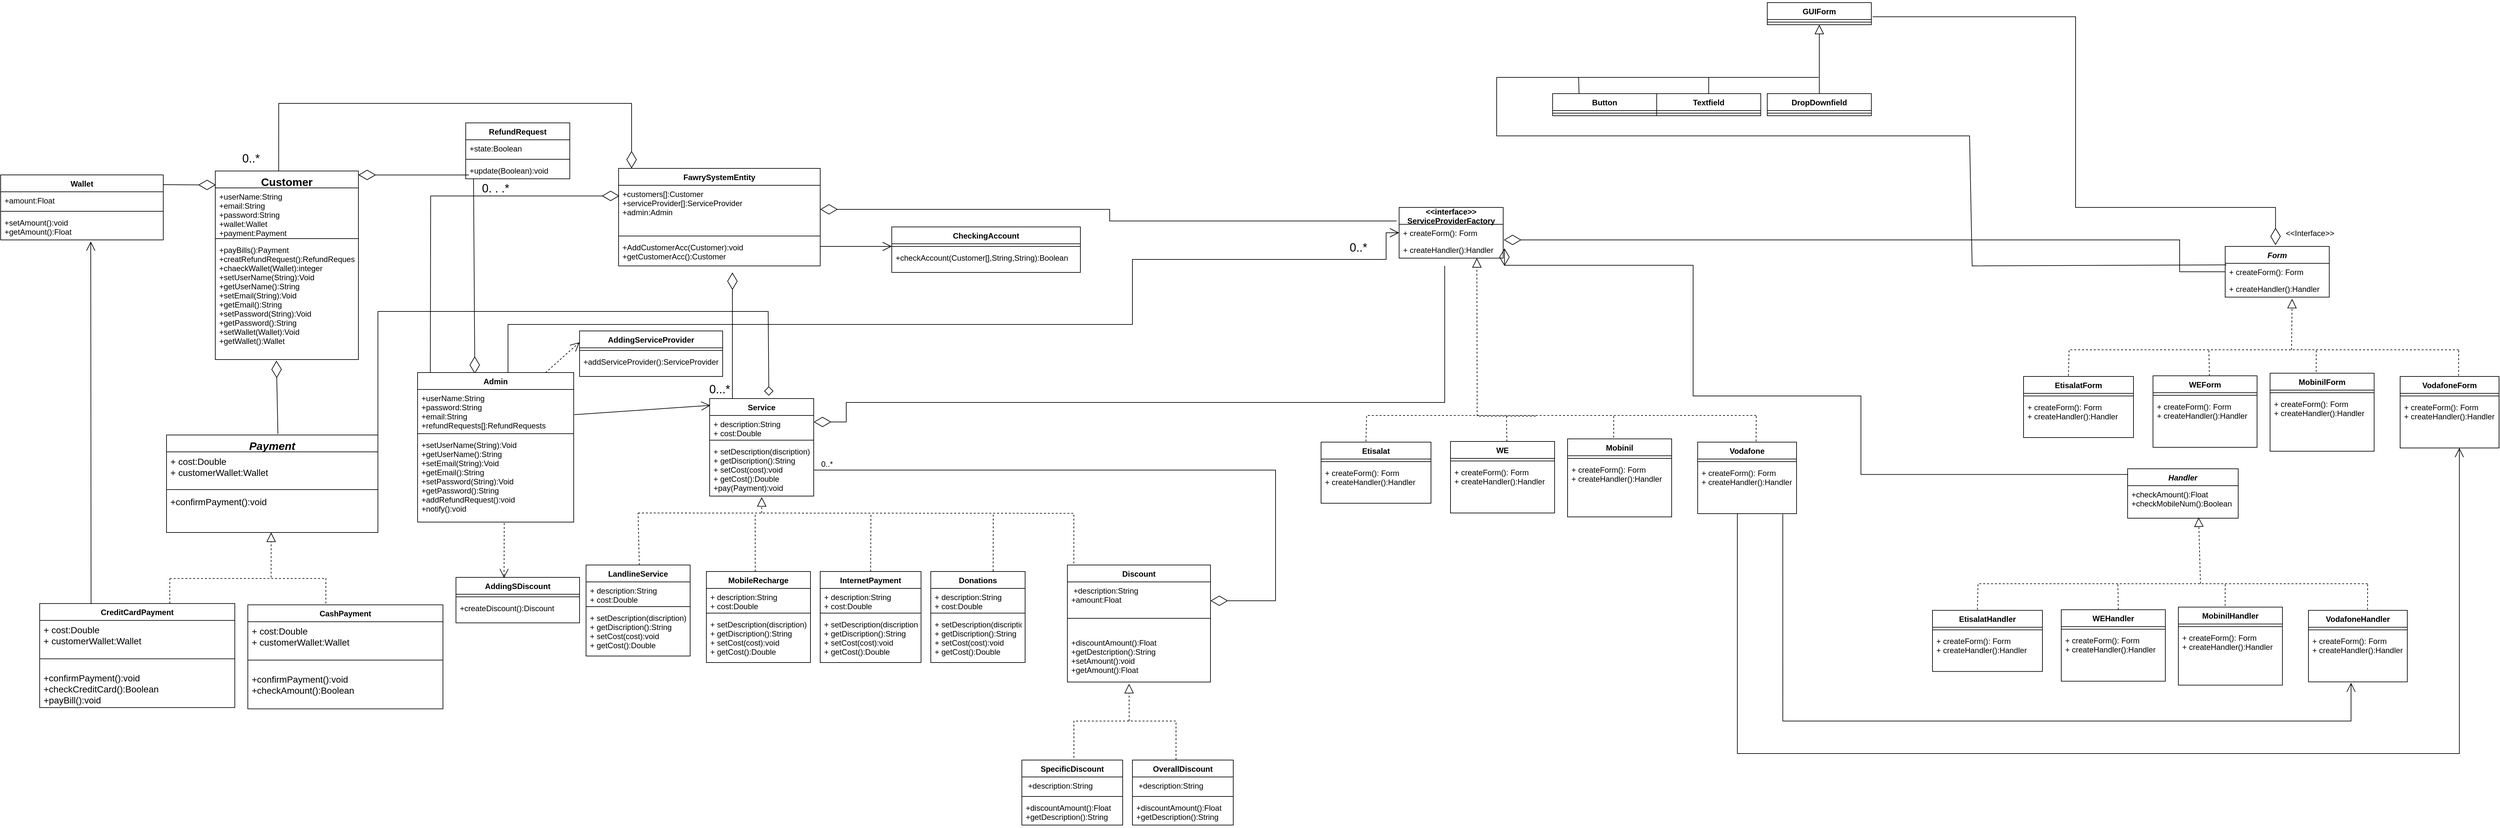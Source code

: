 <mxfile version="20.2.3" type="device"><diagram id="1RQ4lbijzEY4sFkO3ZOC" name="Page-1"><mxGraphModel dx="2128" dy="1749" grid="1" gridSize="10" guides="1" tooltips="1" connect="1" arrows="1" fold="1" page="1" pageScale="1" pageWidth="850" pageHeight="1100" math="0" shadow="0"><root><mxCell id="0"/><mxCell id="1" parent="0"/><mxCell id="um79pmRPh8STGuMXnZxT-13" value="Wallet" style="swimlane;fontStyle=1;align=center;verticalAlign=top;childLayout=stackLayout;horizontal=1;startSize=26;horizontalStack=0;resizeParent=1;resizeParentMax=0;resizeLast=0;collapsible=1;marginBottom=0;" parent="1" vertex="1"><mxGeometry x="-660" y="20" width="250" height="100" as="geometry"/></mxCell><mxCell id="um79pmRPh8STGuMXnZxT-14" value="+amount:Float" style="text;strokeColor=none;fillColor=none;align=left;verticalAlign=top;spacingLeft=4;spacingRight=4;overflow=hidden;rotatable=0;points=[[0,0.5],[1,0.5]];portConstraint=eastwest;" parent="um79pmRPh8STGuMXnZxT-13" vertex="1"><mxGeometry y="26" width="250" height="26" as="geometry"/></mxCell><mxCell id="um79pmRPh8STGuMXnZxT-15" value="" style="line;strokeWidth=1;fillColor=none;align=left;verticalAlign=middle;spacingTop=-1;spacingLeft=3;spacingRight=3;rotatable=0;labelPosition=right;points=[];portConstraint=eastwest;" parent="um79pmRPh8STGuMXnZxT-13" vertex="1"><mxGeometry y="52" width="250" height="8" as="geometry"/></mxCell><mxCell id="um79pmRPh8STGuMXnZxT-16" value="+setAmount():void&#10;+getAmount():Float" style="text;strokeColor=none;fillColor=none;align=left;verticalAlign=top;spacingLeft=4;spacingRight=4;overflow=hidden;rotatable=0;points=[[0,0.5],[1,0.5]];portConstraint=eastwest;" parent="um79pmRPh8STGuMXnZxT-13" vertex="1"><mxGeometry y="60" width="250" height="40" as="geometry"/></mxCell><mxCell id="um79pmRPh8STGuMXnZxT-22" value="" style="endArrow=diamondThin;endFill=0;endSize=24;html=1;rounded=0;entryX=0.004;entryY=-0.008;entryDx=0;entryDy=0;entryPerimeter=0;" parent="1" edge="1"><mxGeometry width="160" relative="1" as="geometry"><mxPoint x="-410" y="35" as="sourcePoint"/><mxPoint x="-329.2" y="35.488" as="targetPoint"/></mxGeometry></mxCell><mxCell id="um79pmRPh8STGuMXnZxT-47" value="" style="endArrow=open;endFill=1;endSize=12;html=1;rounded=0;exitX=1.004;exitY=0.606;exitDx=0;exitDy=0;exitPerimeter=0;entryX=0.269;entryY=1.111;entryDx=0;entryDy=0;entryPerimeter=0;" parent="1" source="uCQElASa_65ffmEhhu0F-2" target="iYkMWlvOOUJB1K2-9C_M-13" edge="1"><mxGeometry width="160" relative="1" as="geometry"><mxPoint x="180" y="386.888" as="sourcePoint"/><mxPoint x="410.88" y="389.24" as="targetPoint"/></mxGeometry></mxCell><mxCell id="um79pmRPh8STGuMXnZxT-61" value="CreditCardPayment" style="swimlane;fontStyle=1;align=center;verticalAlign=top;childLayout=stackLayout;horizontal=1;startSize=26;horizontalStack=0;resizeParent=1;resizeParentMax=0;resizeLast=0;collapsible=1;marginBottom=0;" parent="1" vertex="1"><mxGeometry x="-600" y="679.19" width="300" height="160" as="geometry"/></mxCell><mxCell id="mpsDsUmjlcxF8dtk74D0-44" value="+ cost:Double&#10;+ customerWallet:Wallet" style="text;strokeColor=none;fillColor=none;align=left;verticalAlign=top;spacingLeft=4;spacingRight=4;overflow=hidden;rotatable=0;points=[[0,0.5],[1,0.5]];portConstraint=eastwest;fontSize=14;" parent="um79pmRPh8STGuMXnZxT-61" vertex="1"><mxGeometry y="26" width="300" height="44" as="geometry"/></mxCell><mxCell id="um79pmRPh8STGuMXnZxT-63" value="" style="line;strokeWidth=1;fillColor=none;align=left;verticalAlign=middle;spacingTop=-1;spacingLeft=3;spacingRight=3;rotatable=0;labelPosition=right;points=[];portConstraint=eastwest;" parent="um79pmRPh8STGuMXnZxT-61" vertex="1"><mxGeometry y="70" width="300" height="30" as="geometry"/></mxCell><mxCell id="mpsDsUmjlcxF8dtk74D0-45" value="+confirmPayment():void&#10;+checkCreditCard():Boolean&#10;+payBill():void" style="text;strokeColor=none;fillColor=none;align=left;verticalAlign=top;spacingLeft=4;spacingRight=4;overflow=hidden;rotatable=0;points=[[0,0.5],[1,0.5]];portConstraint=eastwest;fontSize=14;" parent="um79pmRPh8STGuMXnZxT-61" vertex="1"><mxGeometry y="100" width="300" height="60" as="geometry"/></mxCell><mxCell id="um79pmRPh8STGuMXnZxT-65" value="" style="endArrow=block;dashed=1;endFill=0;endSize=12;html=1;rounded=0;entryX=0.495;entryY=1;entryDx=0;entryDy=0;entryPerimeter=0;" parent="1" target="mpsDsUmjlcxF8dtk74D0-43" edge="1"><mxGeometry width="160" relative="1" as="geometry"><mxPoint x="-244.2" y="639.19" as="sourcePoint"/><mxPoint x="-244" y="580" as="targetPoint"/></mxGeometry></mxCell><mxCell id="um79pmRPh8STGuMXnZxT-66" value="" style="endArrow=none;dashed=1;html=1;rounded=0;" parent="1" edge="1"><mxGeometry width="50" height="50" relative="1" as="geometry"><mxPoint x="-400" y="640.78" as="sourcePoint"/><mxPoint x="-160" y="640.78" as="targetPoint"/></mxGeometry></mxCell><mxCell id="um79pmRPh8STGuMXnZxT-67" value="" style="endArrow=none;dashed=1;html=1;rounded=0;" parent="1" edge="1"><mxGeometry width="50" height="50" relative="1" as="geometry"><mxPoint x="-400" y="679.19" as="sourcePoint"/><mxPoint x="-400" y="641.19" as="targetPoint"/></mxGeometry></mxCell><mxCell id="um79pmRPh8STGuMXnZxT-68" value="" style="endArrow=none;dashed=1;html=1;rounded=0;" parent="1" edge="1"><mxGeometry width="50" height="50" relative="1" as="geometry"><mxPoint x="-160" y="679.19" as="sourcePoint"/><mxPoint x="-160" y="639.19" as="targetPoint"/></mxGeometry></mxCell><mxCell id="um79pmRPh8STGuMXnZxT-73" value="DropDownfield" style="swimlane;fontStyle=1;align=center;verticalAlign=top;childLayout=stackLayout;horizontal=1;startSize=26;horizontalStack=0;resizeParent=1;resizeParentMax=0;resizeLast=0;collapsible=1;marginBottom=0;" parent="1" vertex="1"><mxGeometry x="2056" y="-105" width="160" height="34" as="geometry"/></mxCell><mxCell id="um79pmRPh8STGuMXnZxT-75" value="" style="line;strokeWidth=1;fillColor=none;align=left;verticalAlign=middle;spacingTop=-1;spacingLeft=3;spacingRight=3;rotatable=0;labelPosition=right;points=[];portConstraint=eastwest;" parent="um79pmRPh8STGuMXnZxT-73" vertex="1"><mxGeometry y="26" width="160" height="8" as="geometry"/></mxCell><mxCell id="um79pmRPh8STGuMXnZxT-107" value="GUIForm" style="swimlane;fontStyle=1;align=center;verticalAlign=top;childLayout=stackLayout;horizontal=1;startSize=26;horizontalStack=0;resizeParent=1;resizeParentMax=0;resizeLast=0;collapsible=1;marginBottom=0;" parent="1" vertex="1"><mxGeometry x="2056" y="-245" width="160" height="34" as="geometry"/></mxCell><mxCell id="um79pmRPh8STGuMXnZxT-109" value="" style="line;strokeWidth=1;fillColor=none;align=left;verticalAlign=middle;spacingTop=-1;spacingLeft=3;spacingRight=3;rotatable=0;labelPosition=right;points=[];portConstraint=eastwest;" parent="um79pmRPh8STGuMXnZxT-107" vertex="1"><mxGeometry y="26" width="160" height="8" as="geometry"/></mxCell><mxCell id="um79pmRPh8STGuMXnZxT-111" value="" style="endArrow=block;endFill=0;endSize=12;html=1;rounded=0;fontSize=24;strokeColor=#000000;entryX=0.5;entryY=1;entryDx=0;entryDy=0;exitX=0.5;exitY=0;exitDx=0;exitDy=0;" parent="1" source="um79pmRPh8STGuMXnZxT-73" target="um79pmRPh8STGuMXnZxT-107" edge="1"><mxGeometry width="160" relative="1" as="geometry"><mxPoint x="2140" y="-105" as="sourcePoint"/><mxPoint x="2132.96" y="-181.802" as="targetPoint"/></mxGeometry></mxCell><mxCell id="X_IhOLupGLxGYrl5g302-16" value="" style="endArrow=diamondThin;endFill=0;endSize=24;html=1;rounded=0;entryX=0.445;entryY=0.003;entryDx=0;entryDy=0;entryPerimeter=0;exitX=0.075;exitY=0.994;exitDx=0;exitDy=0;exitPerimeter=0;" parent="1" source="ZZKwGutRrOX9FmuU-Jzd-17" edge="1"><mxGeometry width="160" relative="1" as="geometry"><mxPoint x="69" y="50" as="sourcePoint"/><mxPoint x="69" y="325.884" as="targetPoint"/></mxGeometry></mxCell><mxCell id="X_IhOLupGLxGYrl5g302-17" value="&lt;font style=&quot;font-size: 18px;&quot;&gt;0. . .*&lt;/font&gt;" style="text;html=1;strokeColor=none;fillColor=none;align=center;verticalAlign=middle;whiteSpace=wrap;rounded=0;" parent="1" vertex="1"><mxGeometry x="71" y="26" width="60" height="30" as="geometry"/></mxCell><mxCell id="X_IhOLupGLxGYrl5g302-23" value="" style="endArrow=none;html=1;rounded=0;fontSize=18;" parent="1" edge="1"><mxGeometry width="50" height="50" relative="1" as="geometry"><mxPoint x="1644" y="-130" as="sourcePoint"/><mxPoint x="2135" y="-130" as="targetPoint"/></mxGeometry></mxCell><mxCell id="X_IhOLupGLxGYrl5g302-36" value="Textfield" style="swimlane;fontStyle=1;align=center;verticalAlign=top;childLayout=stackLayout;horizontal=1;startSize=26;horizontalStack=0;resizeParent=1;resizeParentMax=0;resizeLast=0;collapsible=1;marginBottom=0;" parent="1" vertex="1"><mxGeometry x="1886" y="-105" width="160" height="34" as="geometry"/></mxCell><mxCell id="X_IhOLupGLxGYrl5g302-38" value="" style="line;strokeWidth=1;fillColor=none;align=left;verticalAlign=middle;spacingTop=-1;spacingLeft=3;spacingRight=3;rotatable=0;labelPosition=right;points=[];portConstraint=eastwest;" parent="X_IhOLupGLxGYrl5g302-36" vertex="1"><mxGeometry y="26" width="160" height="8" as="geometry"/></mxCell><mxCell id="X_IhOLupGLxGYrl5g302-40" value="" style="endArrow=none;html=1;rounded=0;fontSize=18;entryX=0.5;entryY=0;entryDx=0;entryDy=0;" parent="1" target="X_IhOLupGLxGYrl5g302-36" edge="1"><mxGeometry width="50" height="50" relative="1" as="geometry"><mxPoint x="1966" y="-130" as="sourcePoint"/><mxPoint x="2306" y="-405" as="targetPoint"/></mxGeometry></mxCell><mxCell id="X_IhOLupGLxGYrl5g302-41" value="" style="endArrow=none;html=1;rounded=0;fontSize=18;entryX=0.011;entryY=0.093;entryDx=0;entryDy=0;entryPerimeter=0;" parent="1" target="4tMlvZDIrKio6m5S9mmi-22" edge="1"><mxGeometry width="50" height="50" relative="1" as="geometry"><mxPoint x="1709" y="-130" as="sourcePoint"/><mxPoint x="2367" y="180" as="targetPoint"/><Array as="points"><mxPoint x="1640" y="-130"/><mxPoint x="1640" y="-40"/><mxPoint x="2367" y="-40"/><mxPoint x="2371" y="160"/></Array></mxGeometry></mxCell><mxCell id="X_IhOLupGLxGYrl5g302-42" value="Button" style="swimlane;fontStyle=1;align=center;verticalAlign=top;childLayout=stackLayout;horizontal=1;startSize=26;horizontalStack=0;resizeParent=1;resizeParentMax=0;resizeLast=0;collapsible=1;marginBottom=0;" parent="1" vertex="1"><mxGeometry x="1726" y="-105" width="160" height="34" as="geometry"/></mxCell><mxCell id="X_IhOLupGLxGYrl5g302-44" value="" style="line;strokeWidth=1;fillColor=none;align=left;verticalAlign=middle;spacingTop=-1;spacingLeft=3;spacingRight=3;rotatable=0;labelPosition=right;points=[];portConstraint=eastwest;" parent="X_IhOLupGLxGYrl5g302-42" vertex="1"><mxGeometry y="26" width="160" height="8" as="geometry"/></mxCell><mxCell id="X_IhOLupGLxGYrl5g302-46" value="" style="endArrow=none;html=1;rounded=0;fontSize=18;entryX=0.379;entryY=0.005;entryDx=0;entryDy=0;entryPerimeter=0;" parent="1" edge="1"><mxGeometry width="50" height="50" relative="1" as="geometry"><mxPoint x="1766" y="-130" as="sourcePoint"/><mxPoint x="1766.64" y="-104.83" as="targetPoint"/></mxGeometry></mxCell><mxCell id="X_IhOLupGLxGYrl5g302-60" value="" style="endArrow=none;dashed=1;html=1;rounded=0;edgeStyle=orthogonalEdgeStyle;entryX=0.045;entryY=0;entryDx=0;entryDy=0;entryPerimeter=0;" parent="1" target="6fFXjO-Bm82MmEm5Ol9g-17" edge="1"><mxGeometry width="50" height="50" relative="1" as="geometry"><mxPoint x="320" y="540" as="sourcePoint"/><mxPoint x="940" y="540" as="targetPoint"/></mxGeometry></mxCell><mxCell id="X_IhOLupGLxGYrl5g302-63" value="InternetPayment" style="swimlane;fontStyle=1;align=center;verticalAlign=top;childLayout=stackLayout;horizontal=1;startSize=26;horizontalStack=0;resizeParent=1;resizeParentMax=0;resizeLast=0;collapsible=1;marginBottom=0;" parent="1" vertex="1"><mxGeometry x="600" y="630" width="155" height="140" as="geometry"/></mxCell><mxCell id="NmKV2HU6o6KcUOtoJzKY-15" value="+ description:String&#10;+ cost:Double" style="text;strokeColor=none;fillColor=none;align=left;verticalAlign=top;spacingLeft=4;spacingRight=4;overflow=hidden;rotatable=0;points=[[0,0.5],[1,0.5]];portConstraint=eastwest;" parent="X_IhOLupGLxGYrl5g302-63" vertex="1"><mxGeometry y="26" width="155" height="34" as="geometry"/></mxCell><mxCell id="X_IhOLupGLxGYrl5g302-65" value="" style="line;strokeWidth=1;fillColor=none;align=left;verticalAlign=middle;spacingTop=-1;spacingLeft=3;spacingRight=3;rotatable=0;labelPosition=right;points=[];portConstraint=eastwest;" parent="X_IhOLupGLxGYrl5g302-63" vertex="1"><mxGeometry y="60" width="155" height="8" as="geometry"/></mxCell><mxCell id="NmKV2HU6o6KcUOtoJzKY-16" value="+ setDescription(discription):void&#10;+ getDiscription():String&#10;+ setCost(cost):void&#10;+ getCost():Double" style="text;strokeColor=none;fillColor=none;align=left;verticalAlign=top;spacingLeft=4;spacingRight=4;overflow=hidden;rotatable=0;points=[[0,0.5],[1,0.5]];portConstraint=eastwest;" parent="X_IhOLupGLxGYrl5g302-63" vertex="1"><mxGeometry y="68" width="155" height="72" as="geometry"/></mxCell><mxCell id="X_IhOLupGLxGYrl5g302-72" value="Donations" style="swimlane;fontStyle=1;align=center;verticalAlign=top;childLayout=stackLayout;horizontal=1;startSize=26;horizontalStack=0;resizeParent=1;resizeParentMax=0;resizeLast=0;collapsible=1;marginBottom=0;" parent="1" vertex="1"><mxGeometry x="770" y="630" width="145" height="140" as="geometry"/></mxCell><mxCell id="NmKV2HU6o6KcUOtoJzKY-18" value="+ description:String&#10;+ cost:Double" style="text;strokeColor=none;fillColor=none;align=left;verticalAlign=top;spacingLeft=4;spacingRight=4;overflow=hidden;rotatable=0;points=[[0,0.5],[1,0.5]];portConstraint=eastwest;" parent="X_IhOLupGLxGYrl5g302-72" vertex="1"><mxGeometry y="26" width="145" height="34" as="geometry"/></mxCell><mxCell id="X_IhOLupGLxGYrl5g302-74" value="" style="line;strokeWidth=1;fillColor=none;align=left;verticalAlign=middle;spacingTop=-1;spacingLeft=3;spacingRight=3;rotatable=0;labelPosition=right;points=[];portConstraint=eastwest;" parent="X_IhOLupGLxGYrl5g302-72" vertex="1"><mxGeometry y="60" width="145" height="8" as="geometry"/></mxCell><mxCell id="NmKV2HU6o6KcUOtoJzKY-17" value="+ setDescription(discription):void&#10;+ getDiscription():String&#10;+ setCost(cost):void&#10;+ getCost():Double" style="text;strokeColor=none;fillColor=none;align=left;verticalAlign=top;spacingLeft=4;spacingRight=4;overflow=hidden;rotatable=0;points=[[0,0.5],[1,0.5]];portConstraint=eastwest;" parent="X_IhOLupGLxGYrl5g302-72" vertex="1"><mxGeometry y="68" width="145" height="72" as="geometry"/></mxCell><mxCell id="X_IhOLupGLxGYrl5g302-77" value="Handler" style="swimlane;fontStyle=3;align=center;verticalAlign=top;childLayout=stackLayout;horizontal=1;startSize=26;horizontalStack=0;resizeParent=1;resizeParentMax=0;resizeLast=0;collapsible=1;marginBottom=0;" parent="1" vertex="1"><mxGeometry x="2610" y="472" width="170" height="76" as="geometry"/></mxCell><mxCell id="X_IhOLupGLxGYrl5g302-79" value="+checkAmount():Float&#10;+checkMobileNum():Boolean" style="text;strokeColor=none;fillColor=none;align=left;verticalAlign=top;spacingLeft=4;spacingRight=4;overflow=hidden;rotatable=0;points=[[0,0.5],[1,0.5]];portConstraint=eastwest;" parent="X_IhOLupGLxGYrl5g302-77" vertex="1"><mxGeometry y="26" width="170" height="50" as="geometry"/></mxCell><mxCell id="mpsDsUmjlcxF8dtk74D0-7" value="" style="endArrow=diamondThin;endFill=0;endSize=24;html=1;rounded=0;edgeStyle=orthogonalEdgeStyle;exitX=1.012;exitY=0.638;exitDx=0;exitDy=0;exitPerimeter=0;entryX=0.484;entryY=-0.025;entryDx=0;entryDy=0;entryPerimeter=0;" parent="1" source="um79pmRPh8STGuMXnZxT-107" target="4tMlvZDIrKio6m5S9mmi-21" edge="1"><mxGeometry width="160" relative="1" as="geometry"><mxPoint x="2159.97" y="-71" as="sourcePoint"/><mxPoint x="2413.44" y="78.384" as="targetPoint"/><Array as="points"><mxPoint x="2530" y="-223"/><mxPoint x="2530" y="70"/><mxPoint x="2837" y="70"/></Array></mxGeometry></mxCell><mxCell id="mpsDsUmjlcxF8dtk74D0-11" value="" style="endArrow=open;endFill=1;endSize=12;html=1;rounded=0;edgeStyle=orthogonalEdgeStyle;exitX=0.709;exitY=0.006;exitDx=0;exitDy=0;exitPerimeter=0;entryX=0;entryY=0.5;entryDx=0;entryDy=0;" parent="1" target="4tMlvZDIrKio6m5S9mmi-6" edge="1"><mxGeometry width="160" relative="1" as="geometry"><mxPoint x="121.8" y="326.358" as="sourcePoint"/><mxPoint x="1457.305" y="149.64" as="targetPoint"/><Array as="points"><mxPoint x="120" y="325"/><mxPoint x="120" y="250"/><mxPoint x="1080" y="250"/><mxPoint x="1080" y="150"/><mxPoint x="1470" y="150"/><mxPoint x="1470" y="109"/></Array></mxGeometry></mxCell><mxCell id="mpsDsUmjlcxF8dtk74D0-13" value="FawrySystemEntity" style="swimlane;fontStyle=1;align=center;verticalAlign=top;childLayout=stackLayout;horizontal=1;startSize=26;horizontalStack=0;resizeParent=1;resizeParentMax=0;resizeLast=0;collapsible=1;marginBottom=0;" parent="1" vertex="1"><mxGeometry x="290" y="10" width="310" height="150" as="geometry"/></mxCell><mxCell id="mpsDsUmjlcxF8dtk74D0-14" value="+customers[]:Customer&#10;+serviceProvider[]:ServiceProvider&#10;+admin:Admin" style="text;strokeColor=none;fillColor=none;align=left;verticalAlign=top;spacingLeft=4;spacingRight=4;overflow=hidden;rotatable=0;points=[[0,0.5],[1,0.5]];portConstraint=eastwest;" parent="mpsDsUmjlcxF8dtk74D0-13" vertex="1"><mxGeometry y="26" width="310" height="74" as="geometry"/></mxCell><mxCell id="mpsDsUmjlcxF8dtk74D0-15" value="" style="line;strokeWidth=1;fillColor=none;align=left;verticalAlign=middle;spacingTop=-1;spacingLeft=3;spacingRight=3;rotatable=0;labelPosition=right;points=[];portConstraint=eastwest;" parent="mpsDsUmjlcxF8dtk74D0-13" vertex="1"><mxGeometry y="100" width="310" height="8" as="geometry"/></mxCell><mxCell id="mpsDsUmjlcxF8dtk74D0-16" value="+AddCustomerAcc(Customer):void&#10;+getCustomerAcc():Customer" style="text;strokeColor=none;fillColor=none;align=left;verticalAlign=top;spacingLeft=4;spacingRight=4;overflow=hidden;rotatable=0;points=[[0,0.5],[1,0.5]];portConstraint=eastwest;" parent="mpsDsUmjlcxF8dtk74D0-13" vertex="1"><mxGeometry y="108" width="310" height="42" as="geometry"/></mxCell><mxCell id="mpsDsUmjlcxF8dtk74D0-19" value="" style="endArrow=diamondThin;endFill=0;endSize=24;html=1;rounded=0;entryX=0.004;entryY=0.221;entryDx=0;entryDy=0;entryPerimeter=0;edgeStyle=orthogonalEdgeStyle;exitX=0.103;exitY=0.002;exitDx=0;exitDy=0;exitPerimeter=0;" parent="1" target="mpsDsUmjlcxF8dtk74D0-14" edge="1"><mxGeometry width="160" relative="1" as="geometry"><mxPoint x="0.6" y="325.726" as="sourcePoint"/><mxPoint x="200" y="270" as="targetPoint"/></mxGeometry></mxCell><mxCell id="mpsDsUmjlcxF8dtk74D0-23" value="" style="endArrow=diamondThin;endFill=0;endSize=24;html=1;rounded=0;fontSize=18;edgeStyle=orthogonalEdgeStyle;exitX=0.443;exitY=0.07;exitDx=0;exitDy=0;exitPerimeter=0;" parent="1" source="mpsDsUmjlcxF8dtk74D0-33" edge="1"><mxGeometry width="160" relative="1" as="geometry"><mxPoint x="-241.4" y="7" as="sourcePoint"/><mxPoint x="310" y="10" as="targetPoint"/><Array as="points"><mxPoint x="-232" y="-90"/><mxPoint x="310" y="-90"/></Array></mxGeometry></mxCell><mxCell id="mpsDsUmjlcxF8dtk74D0-24" value="&lt;font style=&quot;font-size: 18px;&quot;&gt;0..*&lt;/font&gt;" style="text;html=1;strokeColor=none;fillColor=none;align=center;verticalAlign=middle;whiteSpace=wrap;rounded=0;" parent="1" vertex="1"><mxGeometry x="-305" y="-20" width="60" height="30" as="geometry"/></mxCell><mxCell id="mpsDsUmjlcxF8dtk74D0-25" value="" style="endArrow=diamondThin;endFill=0;endSize=24;html=1;rounded=0;entryX=1;entryY=0.5;entryDx=0;entryDy=0;edgeStyle=orthogonalEdgeStyle;exitX=-0.024;exitY=-0.198;exitDx=0;exitDy=0;exitPerimeter=0;" parent="1" source="4tMlvZDIrKio6m5S9mmi-6" target="mpsDsUmjlcxF8dtk74D0-14" edge="1"><mxGeometry width="160" relative="1" as="geometry"><mxPoint x="1470" y="90" as="sourcePoint"/><mxPoint x="880.96" y="49.996" as="targetPoint"/></mxGeometry></mxCell><mxCell id="mpsDsUmjlcxF8dtk74D0-30" value="0..*" style="text;html=1;strokeColor=none;fillColor=none;align=center;verticalAlign=middle;whiteSpace=wrap;rounded=0;fontSize=18;" parent="1" vertex="1"><mxGeometry x="1400" y="120" width="55" height="24.59" as="geometry"/></mxCell><mxCell id="mpsDsUmjlcxF8dtk74D0-31" value="" style="endArrow=diamondThin;endFill=0;endSize=24;html=1;rounded=0;fontSize=18;exitX=0.25;exitY=0;exitDx=0;exitDy=0;" parent="1" edge="1"><mxGeometry width="160" relative="1" as="geometry"><mxPoint x="465" y="372.41" as="sourcePoint"/><mxPoint x="465" y="170" as="targetPoint"/><Array as="points"/></mxGeometry></mxCell><mxCell id="mpsDsUmjlcxF8dtk74D0-33" value="Customer" style="swimlane;fontStyle=1;align=center;verticalAlign=top;childLayout=stackLayout;horizontal=1;startSize=26;horizontalStack=0;resizeParent=1;resizeParentMax=0;resizeLast=0;collapsible=1;marginBottom=0;fontSize=17;" parent="1" vertex="1"><mxGeometry x="-330" y="14" width="220" height="290" as="geometry"/></mxCell><mxCell id="mpsDsUmjlcxF8dtk74D0-34" value="+userName:String&#10;+email:String&#10;+password:String&#10;+wallet:Wallet&#10;+payment:Payment" style="text;strokeColor=none;fillColor=none;align=left;verticalAlign=top;spacingLeft=4;spacingRight=4;overflow=hidden;rotatable=0;points=[[0,0.5],[1,0.5]];portConstraint=eastwest;fontSize=12;" parent="mpsDsUmjlcxF8dtk74D0-33" vertex="1"><mxGeometry y="26" width="220" height="74" as="geometry"/></mxCell><mxCell id="mpsDsUmjlcxF8dtk74D0-35" value="" style="line;strokeWidth=1;fillColor=none;align=left;verticalAlign=middle;spacingTop=-1;spacingLeft=3;spacingRight=3;rotatable=0;labelPosition=right;points=[];portConstraint=eastwest;fontSize=18;" parent="mpsDsUmjlcxF8dtk74D0-33" vertex="1"><mxGeometry y="100" width="220" height="8" as="geometry"/></mxCell><mxCell id="mpsDsUmjlcxF8dtk74D0-36" value="+payBills():Payment&#10;+creatRefundRequest():RefundRequest&#10;+chaeckWallet(Wallet):integer&#10;+setUserName(String):Void&#10;+getUserName():String&#10;+setEmail(String):Void&#10;+getEmail():String&#10;+setPassword(String):Void&#10;+getPassword():String&#10;+setWallet(Wallet):Void&#10;+getWallet():Wallet&#10;" style="text;strokeColor=none;fillColor=none;align=left;verticalAlign=top;spacingLeft=4;spacingRight=4;overflow=hidden;rotatable=0;points=[[0,0.5],[1,0.5]];portConstraint=eastwest;fontSize=12;" parent="mpsDsUmjlcxF8dtk74D0-33" vertex="1"><mxGeometry y="108" width="220" height="182" as="geometry"/></mxCell><mxCell id="mpsDsUmjlcxF8dtk74D0-40" value="Payment" style="swimlane;fontStyle=3;align=center;verticalAlign=top;childLayout=stackLayout;horizontal=1;startSize=26;horizontalStack=0;resizeParent=1;resizeParentMax=0;resizeLast=0;collapsible=1;marginBottom=0;fontSize=17;" parent="1" vertex="1"><mxGeometry x="-405" y="420" width="325" height="150" as="geometry"/></mxCell><mxCell id="mpsDsUmjlcxF8dtk74D0-41" value="+ cost:Double&#10;+ customerWallet:Wallet" style="text;strokeColor=none;fillColor=none;align=left;verticalAlign=top;spacingLeft=4;spacingRight=4;overflow=hidden;rotatable=0;points=[[0,0.5],[1,0.5]];portConstraint=eastwest;fontSize=14;" parent="mpsDsUmjlcxF8dtk74D0-40" vertex="1"><mxGeometry y="26" width="325" height="54" as="geometry"/></mxCell><mxCell id="mpsDsUmjlcxF8dtk74D0-42" value="" style="line;strokeWidth=1;fillColor=none;align=left;verticalAlign=middle;spacingTop=-1;spacingLeft=3;spacingRight=3;rotatable=0;labelPosition=right;points=[];portConstraint=eastwest;fontSize=17;" parent="mpsDsUmjlcxF8dtk74D0-40" vertex="1"><mxGeometry y="80" width="325" height="8" as="geometry"/></mxCell><mxCell id="mpsDsUmjlcxF8dtk74D0-43" value="+confirmPayment():void" style="text;strokeColor=none;fillColor=none;align=left;verticalAlign=top;spacingLeft=4;spacingRight=4;overflow=hidden;rotatable=0;points=[[0,0.5],[1,0.5]];portConstraint=eastwest;fontSize=14;" parent="mpsDsUmjlcxF8dtk74D0-40" vertex="1"><mxGeometry y="88" width="325" height="62" as="geometry"/></mxCell><mxCell id="mpsDsUmjlcxF8dtk74D0-46" value="CashPayment" style="swimlane;fontStyle=1;align=center;verticalAlign=top;childLayout=stackLayout;horizontal=1;startSize=26;horizontalStack=0;resizeParent=1;resizeParentMax=0;resizeLast=0;collapsible=1;marginBottom=0;" parent="1" vertex="1"><mxGeometry x="-280" y="681.19" width="300" height="160" as="geometry"/></mxCell><mxCell id="mpsDsUmjlcxF8dtk74D0-47" value="+ cost:Double&#10;+ customerWallet:Wallet" style="text;strokeColor=none;fillColor=none;align=left;verticalAlign=top;spacingLeft=4;spacingRight=4;overflow=hidden;rotatable=0;points=[[0,0.5],[1,0.5]];portConstraint=eastwest;fontSize=14;" parent="mpsDsUmjlcxF8dtk74D0-46" vertex="1"><mxGeometry y="26" width="300" height="44" as="geometry"/></mxCell><mxCell id="mpsDsUmjlcxF8dtk74D0-48" value="" style="line;strokeWidth=1;fillColor=none;align=left;verticalAlign=middle;spacingTop=-1;spacingLeft=3;spacingRight=3;rotatable=0;labelPosition=right;points=[];portConstraint=eastwest;" parent="mpsDsUmjlcxF8dtk74D0-46" vertex="1"><mxGeometry y="70" width="300" height="30" as="geometry"/></mxCell><mxCell id="mpsDsUmjlcxF8dtk74D0-49" value="+confirmPayment():void&#10;+checkAmount():Boolean&#10;" style="text;strokeColor=none;fillColor=none;align=left;verticalAlign=top;spacingLeft=4;spacingRight=4;overflow=hidden;rotatable=0;points=[[0,0.5],[1,0.5]];portConstraint=eastwest;fontSize=14;" parent="mpsDsUmjlcxF8dtk74D0-46" vertex="1"><mxGeometry y="100" width="300" height="60" as="geometry"/></mxCell><mxCell id="uCQElASa_65ffmEhhu0F-1" value="Admin" style="swimlane;fontStyle=1;align=center;verticalAlign=top;childLayout=stackLayout;horizontal=1;startSize=26;horizontalStack=0;resizeParent=1;resizeParentMax=0;resizeLast=0;collapsible=1;marginBottom=0;" parent="1" vertex="1"><mxGeometry x="-19" y="324" width="240" height="230" as="geometry"/></mxCell><mxCell id="uCQElASa_65ffmEhhu0F-2" value="+userName:String&#10;+password:String&#10;+email:String&#10;+refundRequests[]:RefundRequests" style="text;strokeColor=none;fillColor=none;align=left;verticalAlign=top;spacingLeft=4;spacingRight=4;overflow=hidden;rotatable=0;points=[[0,0.5],[1,0.5]];portConstraint=eastwest;" parent="uCQElASa_65ffmEhhu0F-1" vertex="1"><mxGeometry y="26" width="240" height="64" as="geometry"/></mxCell><mxCell id="uCQElASa_65ffmEhhu0F-3" value="" style="line;strokeWidth=1;fillColor=none;align=left;verticalAlign=middle;spacingTop=-1;spacingLeft=3;spacingRight=3;rotatable=0;labelPosition=right;points=[];portConstraint=eastwest;" parent="uCQElASa_65ffmEhhu0F-1" vertex="1"><mxGeometry y="90" width="240" height="8" as="geometry"/></mxCell><mxCell id="uCQElASa_65ffmEhhu0F-4" value="+setUserName(String):Void&#10;+getUserName():String&#10;+setEmail(String):Void&#10;+getEmail():String&#10;+setPassword(String):Void&#10;+getPassword():String&#10;+addRefundRequest():void&#10;+notify():void&#10;" style="text;strokeColor=none;fillColor=none;align=left;verticalAlign=top;spacingLeft=4;spacingRight=4;overflow=hidden;rotatable=0;points=[[0,0.5],[1,0.5]];portConstraint=eastwest;" parent="uCQElASa_65ffmEhhu0F-1" vertex="1"><mxGeometry y="98" width="240" height="132" as="geometry"/></mxCell><mxCell id="uCQElASa_65ffmEhhu0F-16" value="" style="endArrow=none;dashed=1;html=1;rounded=0;exitX=0.5;exitY=0;exitDx=0;exitDy=0;" parent="1" edge="1"><mxGeometry width="50" height="50" relative="1" as="geometry"><mxPoint x="321.875" y="620" as="sourcePoint"/><mxPoint x="320" y="540" as="targetPoint"/></mxGeometry></mxCell><mxCell id="iYkMWlvOOUJB1K2-9C_M-5" value="" style="endArrow=none;dashed=1;html=1;rounded=0;exitX=0.661;exitY=-0.004;exitDx=0;exitDy=0;exitPerimeter=0;" parent="1" source="X_IhOLupGLxGYrl5g302-72" edge="1"><mxGeometry width="50" height="50" relative="1" as="geometry"><mxPoint x="841.005" y="620" as="sourcePoint"/><mxPoint x="866" y="540" as="targetPoint"/></mxGeometry></mxCell><mxCell id="iYkMWlvOOUJB1K2-9C_M-6" value="" style="endArrow=none;dashed=1;html=1;rounded=0;exitX=0.5;exitY=0;exitDx=0;exitDy=0;" parent="1" source="X_IhOLupGLxGYrl5g302-63" edge="1"><mxGeometry width="50" height="50" relative="1" as="geometry"><mxPoint x="651.875" y="624" as="sourcePoint"/><mxPoint x="678" y="540" as="targetPoint"/></mxGeometry></mxCell><mxCell id="iYkMWlvOOUJB1K2-9C_M-7" value="" style="endArrow=none;dashed=1;html=1;rounded=0;exitX=0.469;exitY=0;exitDx=0;exitDy=0;exitPerimeter=0;" parent="1" source="NmKV2HU6o6KcUOtoJzKY-11" edge="1"><mxGeometry width="50" height="50" relative="1" as="geometry"><mxPoint x="501.005" y="624" as="sourcePoint"/><mxPoint x="500" y="540" as="targetPoint"/></mxGeometry></mxCell><mxCell id="X_IhOLupGLxGYrl5g302-59" value="" style="endArrow=block;dashed=1;endFill=0;endSize=12;html=1;rounded=0;entryX=0.501;entryY=1.019;entryDx=0;entryDy=0;entryPerimeter=0;" parent="1" edge="1" target="NmKV2HU6o6KcUOtoJzKY-6"><mxGeometry width="160" relative="1" as="geometry"><mxPoint x="510" y="540" as="sourcePoint"/><mxPoint x="510" y="510" as="targetPoint"/></mxGeometry></mxCell><mxCell id="iYkMWlvOOUJB1K2-9C_M-9" value="" style="endArrow=diamondThin;endFill=0;endSize=24;html=1;rounded=0;entryX=0.427;entryY=1.009;entryDx=0;entryDy=0;entryPerimeter=0;exitX=0.527;exitY=-0.011;exitDx=0;exitDy=0;exitPerimeter=0;" parent="1" source="mpsDsUmjlcxF8dtk74D0-40" target="mpsDsUmjlcxF8dtk74D0-36" edge="1"><mxGeometry width="160" relative="1" as="geometry"><mxPoint x="-236" y="410" as="sourcePoint"/><mxPoint x="-85" y="345.12" as="targetPoint"/></mxGeometry></mxCell><mxCell id="iYkMWlvOOUJB1K2-9C_M-13" value="&lt;span style=&quot;font-size: 18px;&quot;&gt;0...*&lt;/span&gt;" style="text;html=1;align=center;verticalAlign=middle;resizable=0;points=[];autosize=1;strokeColor=none;fillColor=none;" parent="1" vertex="1"><mxGeometry x="415" y="330" width="60" height="40" as="geometry"/></mxCell><mxCell id="iYkMWlvOOUJB1K2-9C_M-17" value="" style="endArrow=diamondThin;endFill=0;endSize=24;html=1;rounded=0;exitX=0.438;exitY=1.462;exitDx=0;exitDy=0;exitPerimeter=0;edgeStyle=orthogonalEdgeStyle;" parent="1" source="4tMlvZDIrKio6m5S9mmi-7" edge="1"><mxGeometry width="160" relative="1" as="geometry"><mxPoint x="1560.87" y="211.5" as="sourcePoint"/><mxPoint x="590" y="400" as="targetPoint"/><Array as="points"><mxPoint x="1560" y="370"/><mxPoint x="640" y="370"/><mxPoint x="640" y="400"/></Array></mxGeometry></mxCell><mxCell id="iYkMWlvOOUJB1K2-9C_M-48" value="" style="endArrow=diamondThin;endFill=0;endSize=24;html=1;rounded=0;edgeStyle=orthogonalEdgeStyle;exitX=0;exitY=0.5;exitDx=0;exitDy=0;" parent="1" source="4tMlvZDIrKio6m5S9mmi-22" edge="1"><mxGeometry width="160" relative="1" as="geometry"><mxPoint x="2241" y="100" as="sourcePoint"/><mxPoint x="1651" y="120" as="targetPoint"/><Array as="points"><mxPoint x="2690" y="169"/><mxPoint x="2690" y="120"/></Array></mxGeometry></mxCell><mxCell id="ZZKwGutRrOX9FmuU-Jzd-6" value="AddingSDiscount" style="swimlane;fontStyle=1;align=center;verticalAlign=top;childLayout=stackLayout;horizontal=1;startSize=26;horizontalStack=0;resizeParent=1;resizeParentMax=0;resizeLast=0;collapsible=1;marginBottom=0;" parent="1" vertex="1"><mxGeometry x="40" y="639" width="190" height="70" as="geometry"/></mxCell><mxCell id="ZZKwGutRrOX9FmuU-Jzd-7" value="" style="line;strokeWidth=1;fillColor=none;align=left;verticalAlign=middle;spacingTop=-1;spacingLeft=3;spacingRight=3;rotatable=0;labelPosition=right;points=[];portConstraint=eastwest;" parent="ZZKwGutRrOX9FmuU-Jzd-6" vertex="1"><mxGeometry y="26" width="190" height="8" as="geometry"/></mxCell><mxCell id="ZZKwGutRrOX9FmuU-Jzd-8" value="+createDiscount():Discount" style="text;strokeColor=none;fillColor=none;align=left;verticalAlign=top;spacingLeft=4;spacingRight=4;overflow=hidden;rotatable=0;points=[[0,0.5],[1,0.5]];portConstraint=eastwest;" parent="ZZKwGutRrOX9FmuU-Jzd-6" vertex="1"><mxGeometry y="34" width="190" height="36" as="geometry"/></mxCell><mxCell id="ZZKwGutRrOX9FmuU-Jzd-9" value="" style="endArrow=open;endFill=1;endSize=12;html=1;rounded=0;exitX=0.555;exitY=1.011;exitDx=0;exitDy=0;dashed=1;exitPerimeter=0;entryX=0.389;entryY=0.014;entryDx=0;entryDy=0;entryPerimeter=0;" parent="1" source="uCQElASa_65ffmEhhu0F-4" target="ZZKwGutRrOX9FmuU-Jzd-6" edge="1"><mxGeometry width="160" relative="1" as="geometry"><mxPoint x="105.52" y="584.004" as="sourcePoint"/><mxPoint x="200" y="604.24" as="targetPoint"/></mxGeometry></mxCell><mxCell id="ZZKwGutRrOX9FmuU-Jzd-10" value="AddingServiceProvider" style="swimlane;fontStyle=1;align=center;verticalAlign=top;childLayout=stackLayout;horizontal=1;startSize=26;horizontalStack=0;resizeParent=1;resizeParentMax=0;resizeLast=0;collapsible=1;marginBottom=0;" parent="1" vertex="1"><mxGeometry x="230" y="260" width="220" height="70" as="geometry"/></mxCell><mxCell id="ZZKwGutRrOX9FmuU-Jzd-11" value="" style="line;strokeWidth=1;fillColor=none;align=left;verticalAlign=middle;spacingTop=-1;spacingLeft=3;spacingRight=3;rotatable=0;labelPosition=right;points=[];portConstraint=eastwest;" parent="ZZKwGutRrOX9FmuU-Jzd-10" vertex="1"><mxGeometry y="26" width="220" height="8" as="geometry"/></mxCell><mxCell id="ZZKwGutRrOX9FmuU-Jzd-12" value="+addServiceProvider():ServiceProvider" style="text;strokeColor=none;fillColor=none;align=left;verticalAlign=top;spacingLeft=4;spacingRight=4;overflow=hidden;rotatable=0;points=[[0,0.5],[1,0.5]];portConstraint=eastwest;" parent="ZZKwGutRrOX9FmuU-Jzd-10" vertex="1"><mxGeometry y="34" width="220" height="36" as="geometry"/></mxCell><mxCell id="ZZKwGutRrOX9FmuU-Jzd-13" value="" style="endArrow=open;endFill=1;endSize=12;html=1;rounded=0;exitX=0.819;exitY=0.001;exitDx=0;exitDy=0;dashed=1;exitPerimeter=0;entryX=0;entryY=0.25;entryDx=0;entryDy=0;" parent="1" source="uCQElASa_65ffmEhhu0F-1" target="ZZKwGutRrOX9FmuU-Jzd-10" edge="1"><mxGeometry width="160" relative="1" as="geometry"><mxPoint x="135.52" y="303.764" as="sourcePoint"/><mxPoint x="230" y="324" as="targetPoint"/></mxGeometry></mxCell><mxCell id="ZZKwGutRrOX9FmuU-Jzd-14" value="RefundRequest" style="swimlane;fontStyle=1;align=center;verticalAlign=top;childLayout=stackLayout;horizontal=1;startSize=26;horizontalStack=0;resizeParent=1;resizeParentMax=0;resizeLast=0;collapsible=1;marginBottom=0;" parent="1" vertex="1"><mxGeometry x="55" y="-60" width="160" height="86" as="geometry"/></mxCell><mxCell id="ZZKwGutRrOX9FmuU-Jzd-15" value="+state:Boolean" style="text;strokeColor=none;fillColor=none;align=left;verticalAlign=top;spacingLeft=4;spacingRight=4;overflow=hidden;rotatable=0;points=[[0,0.5],[1,0.5]];portConstraint=eastwest;" parent="ZZKwGutRrOX9FmuU-Jzd-14" vertex="1"><mxGeometry y="26" width="160" height="26" as="geometry"/></mxCell><mxCell id="ZZKwGutRrOX9FmuU-Jzd-16" value="" style="line;strokeWidth=1;fillColor=none;align=left;verticalAlign=middle;spacingTop=-1;spacingLeft=3;spacingRight=3;rotatable=0;labelPosition=right;points=[];portConstraint=eastwest;" parent="ZZKwGutRrOX9FmuU-Jzd-14" vertex="1"><mxGeometry y="52" width="160" height="8" as="geometry"/></mxCell><mxCell id="ZZKwGutRrOX9FmuU-Jzd-17" value="+update(Boolean):void" style="text;strokeColor=none;fillColor=none;align=left;verticalAlign=top;spacingLeft=4;spacingRight=4;overflow=hidden;rotatable=0;points=[[0,0.5],[1,0.5]];portConstraint=eastwest;" parent="ZZKwGutRrOX9FmuU-Jzd-14" vertex="1"><mxGeometry y="60" width="160" height="26" as="geometry"/></mxCell><mxCell id="ZZKwGutRrOX9FmuU-Jzd-18" value="" style="endArrow=diamondThin;endFill=0;endSize=24;html=1;rounded=0;entryX=1;entryY=0.021;entryDx=0;entryDy=0;entryPerimeter=0;exitX=0.031;exitY=0.773;exitDx=0;exitDy=0;exitPerimeter=0;" parent="1" source="ZZKwGutRrOX9FmuU-Jzd-17" target="mpsDsUmjlcxF8dtk74D0-33" edge="1"><mxGeometry width="160" relative="1" as="geometry"><mxPoint x="50" y="20" as="sourcePoint"/><mxPoint x="-90" y="30" as="targetPoint"/></mxGeometry></mxCell><mxCell id="ZZKwGutRrOX9FmuU-Jzd-19" value="CheckingAccount" style="swimlane;fontStyle=1;align=center;verticalAlign=top;childLayout=stackLayout;horizontal=1;startSize=26;horizontalStack=0;resizeParent=1;resizeParentMax=0;resizeLast=0;collapsible=1;marginBottom=0;" parent="1" vertex="1"><mxGeometry x="710" y="100" width="290" height="70" as="geometry"/></mxCell><mxCell id="ZZKwGutRrOX9FmuU-Jzd-21" value="" style="line;strokeWidth=1;fillColor=none;align=left;verticalAlign=middle;spacingTop=-1;spacingLeft=3;spacingRight=3;rotatable=0;labelPosition=right;points=[];portConstraint=eastwest;" parent="ZZKwGutRrOX9FmuU-Jzd-19" vertex="1"><mxGeometry y="26" width="290" height="8" as="geometry"/></mxCell><mxCell id="ZZKwGutRrOX9FmuU-Jzd-22" value="+checkAccount(Customer[],String,String):Boolean" style="text;strokeColor=none;fillColor=none;align=left;verticalAlign=top;spacingLeft=4;spacingRight=4;overflow=hidden;rotatable=0;points=[[0,0.5],[1,0.5]];portConstraint=eastwest;" parent="ZZKwGutRrOX9FmuU-Jzd-19" vertex="1"><mxGeometry y="34" width="290" height="36" as="geometry"/></mxCell><mxCell id="ZZKwGutRrOX9FmuU-Jzd-23" value="" style="endArrow=open;endFill=1;endSize=12;html=1;rounded=0;" parent="1" edge="1"><mxGeometry width="160" relative="1" as="geometry"><mxPoint x="600" y="130" as="sourcePoint"/><mxPoint x="710" y="130" as="targetPoint"/></mxGeometry></mxCell><mxCell id="NmKV2HU6o6KcUOtoJzKY-1" value="" style="endArrow=diamond;endFill=0;endSize=12;html=1;rounded=0;exitX=1;exitY=0;exitDx=0;exitDy=0;entryX=0.569;entryY=-0.029;entryDx=0;entryDy=0;entryPerimeter=0;" parent="1" source="mpsDsUmjlcxF8dtk74D0-40" edge="1" target="NmKV2HU6o6KcUOtoJzKY-3"><mxGeometry width="160" relative="1" as="geometry"><mxPoint x="-160" y="400" as="sourcePoint"/><mxPoint x="520" y="360" as="targetPoint"/><Array as="points"><mxPoint x="-80" y="340"/><mxPoint x="-80" y="230"/><mxPoint x="520" y="230"/></Array></mxGeometry></mxCell><mxCell id="NmKV2HU6o6KcUOtoJzKY-3" value="Service" style="swimlane;fontStyle=1;align=center;verticalAlign=top;childLayout=stackLayout;horizontal=1;startSize=26;horizontalStack=0;resizeParent=1;resizeParentMax=0;resizeLast=0;collapsible=1;marginBottom=0;" parent="1" vertex="1"><mxGeometry x="430" y="364" width="160" height="150" as="geometry"/></mxCell><mxCell id="NmKV2HU6o6KcUOtoJzKY-4" value="+ description:String&#10;+ cost:Double" style="text;strokeColor=none;fillColor=none;align=left;verticalAlign=top;spacingLeft=4;spacingRight=4;overflow=hidden;rotatable=0;points=[[0,0.5],[1,0.5]];portConstraint=eastwest;" parent="NmKV2HU6o6KcUOtoJzKY-3" vertex="1"><mxGeometry y="26" width="160" height="34" as="geometry"/></mxCell><mxCell id="NmKV2HU6o6KcUOtoJzKY-5" value="" style="line;strokeWidth=1;fillColor=none;align=left;verticalAlign=middle;spacingTop=-1;spacingLeft=3;spacingRight=3;rotatable=0;labelPosition=right;points=[];portConstraint=eastwest;" parent="NmKV2HU6o6KcUOtoJzKY-3" vertex="1"><mxGeometry y="60" width="160" height="8" as="geometry"/></mxCell><mxCell id="NmKV2HU6o6KcUOtoJzKY-6" value="+ setDescription(discription):void&#10;+ getDiscription():String&#10;+ setCost(cost):void&#10;+ getCost():Double&#10;+pay(Payment):void" style="text;strokeColor=none;fillColor=none;align=left;verticalAlign=top;spacingLeft=4;spacingRight=4;overflow=hidden;rotatable=0;points=[[0,0.5],[1,0.5]];portConstraint=eastwest;" parent="NmKV2HU6o6KcUOtoJzKY-3" vertex="1"><mxGeometry y="68" width="160" height="82" as="geometry"/></mxCell><mxCell id="NmKV2HU6o6KcUOtoJzKY-7" value="LandlineService" style="swimlane;fontStyle=1;align=center;verticalAlign=top;childLayout=stackLayout;horizontal=1;startSize=26;horizontalStack=0;resizeParent=1;resizeParentMax=0;resizeLast=0;collapsible=1;marginBottom=0;" parent="1" vertex="1"><mxGeometry x="240" y="620" width="160" height="140" as="geometry"/></mxCell><mxCell id="NmKV2HU6o6KcUOtoJzKY-8" value="+ description:String&#10;+ cost:Double" style="text;strokeColor=none;fillColor=none;align=left;verticalAlign=top;spacingLeft=4;spacingRight=4;overflow=hidden;rotatable=0;points=[[0,0.5],[1,0.5]];portConstraint=eastwest;" parent="NmKV2HU6o6KcUOtoJzKY-7" vertex="1"><mxGeometry y="26" width="160" height="34" as="geometry"/></mxCell><mxCell id="NmKV2HU6o6KcUOtoJzKY-9" value="" style="line;strokeWidth=1;fillColor=none;align=left;verticalAlign=middle;spacingTop=-1;spacingLeft=3;spacingRight=3;rotatable=0;labelPosition=right;points=[];portConstraint=eastwest;" parent="NmKV2HU6o6KcUOtoJzKY-7" vertex="1"><mxGeometry y="60" width="160" height="8" as="geometry"/></mxCell><mxCell id="NmKV2HU6o6KcUOtoJzKY-10" value="+ setDescription(discription):void&#10;+ getDiscription():String&#10;+ setCost(cost):void&#10;+ getCost():Double" style="text;strokeColor=none;fillColor=none;align=left;verticalAlign=top;spacingLeft=4;spacingRight=4;overflow=hidden;rotatable=0;points=[[0,0.5],[1,0.5]];portConstraint=eastwest;" parent="NmKV2HU6o6KcUOtoJzKY-7" vertex="1"><mxGeometry y="68" width="160" height="72" as="geometry"/></mxCell><mxCell id="NmKV2HU6o6KcUOtoJzKY-11" value="MobileRecharge" style="swimlane;fontStyle=1;align=center;verticalAlign=top;childLayout=stackLayout;horizontal=1;startSize=26;horizontalStack=0;resizeParent=1;resizeParentMax=0;resizeLast=0;collapsible=1;marginBottom=0;" parent="1" vertex="1"><mxGeometry x="425" y="630" width="160" height="140" as="geometry"/></mxCell><mxCell id="NmKV2HU6o6KcUOtoJzKY-12" value="+ description:String&#10;+ cost:Double" style="text;strokeColor=none;fillColor=none;align=left;verticalAlign=top;spacingLeft=4;spacingRight=4;overflow=hidden;rotatable=0;points=[[0,0.5],[1,0.5]];portConstraint=eastwest;" parent="NmKV2HU6o6KcUOtoJzKY-11" vertex="1"><mxGeometry y="26" width="160" height="34" as="geometry"/></mxCell><mxCell id="NmKV2HU6o6KcUOtoJzKY-13" value="" style="line;strokeWidth=1;fillColor=none;align=left;verticalAlign=middle;spacingTop=-1;spacingLeft=3;spacingRight=3;rotatable=0;labelPosition=right;points=[];portConstraint=eastwest;" parent="NmKV2HU6o6KcUOtoJzKY-11" vertex="1"><mxGeometry y="60" width="160" height="8" as="geometry"/></mxCell><mxCell id="NmKV2HU6o6KcUOtoJzKY-14" value="+ setDescription(discription):void&#10;+ getDiscription():String&#10;+ setCost(cost):void&#10;+ getCost():Double" style="text;strokeColor=none;fillColor=none;align=left;verticalAlign=top;spacingLeft=4;spacingRight=4;overflow=hidden;rotatable=0;points=[[0,0.5],[1,0.5]];portConstraint=eastwest;" parent="NmKV2HU6o6KcUOtoJzKY-11" vertex="1"><mxGeometry y="68" width="160" height="72" as="geometry"/></mxCell><mxCell id="NmKV2HU6o6KcUOtoJzKY-19" value="" style="endArrow=open;endFill=1;endSize=12;html=1;rounded=0;entryX=0.554;entryY=1.06;entryDx=0;entryDy=0;entryPerimeter=0;" parent="1" target="um79pmRPh8STGuMXnZxT-16" edge="1"><mxGeometry width="160" relative="1" as="geometry"><mxPoint x="-521" y="680" as="sourcePoint"/><mxPoint x="-430" y="410" as="targetPoint"/></mxGeometry></mxCell><mxCell id="NmKV2HU6o6KcUOtoJzKY-20" value="WE" style="swimlane;fontStyle=1;align=center;verticalAlign=top;childLayout=stackLayout;horizontal=1;startSize=26;horizontalStack=0;resizeParent=1;resizeParentMax=0;resizeLast=0;collapsible=1;marginBottom=0;" parent="1" vertex="1"><mxGeometry x="1569" y="430.01" width="160" height="110" as="geometry"/></mxCell><mxCell id="NmKV2HU6o6KcUOtoJzKY-22" value="" style="line;strokeWidth=1;fillColor=none;align=left;verticalAlign=middle;spacingTop=-1;spacingLeft=3;spacingRight=3;rotatable=0;labelPosition=right;points=[];portConstraint=eastwest;" parent="NmKV2HU6o6KcUOtoJzKY-20" vertex="1"><mxGeometry y="26" width="160" height="8" as="geometry"/></mxCell><mxCell id="NmKV2HU6o6KcUOtoJzKY-23" value="+ createForm(): Form&#10;+ createHandler():Handler" style="text;strokeColor=none;fillColor=none;align=left;verticalAlign=top;spacingLeft=4;spacingRight=4;overflow=hidden;rotatable=0;points=[[0,0.5],[1,0.5]];portConstraint=eastwest;" parent="NmKV2HU6o6KcUOtoJzKY-20" vertex="1"><mxGeometry y="34" width="160" height="76" as="geometry"/></mxCell><mxCell id="NmKV2HU6o6KcUOtoJzKY-24" value="Mobinil" style="swimlane;fontStyle=1;align=center;verticalAlign=top;childLayout=stackLayout;horizontal=1;startSize=26;horizontalStack=0;resizeParent=1;resizeParentMax=0;resizeLast=0;collapsible=1;marginBottom=0;" parent="1" vertex="1"><mxGeometry x="1749" y="426.01" width="160" height="120" as="geometry"/></mxCell><mxCell id="NmKV2HU6o6KcUOtoJzKY-26" value="" style="line;strokeWidth=1;fillColor=none;align=left;verticalAlign=middle;spacingTop=-1;spacingLeft=3;spacingRight=3;rotatable=0;labelPosition=right;points=[];portConstraint=eastwest;" parent="NmKV2HU6o6KcUOtoJzKY-24" vertex="1"><mxGeometry y="26" width="160" height="8" as="geometry"/></mxCell><mxCell id="NmKV2HU6o6KcUOtoJzKY-27" value="+ createForm(): Form&#10;+ createHandler():Handler" style="text;strokeColor=none;fillColor=none;align=left;verticalAlign=top;spacingLeft=4;spacingRight=4;overflow=hidden;rotatable=0;points=[[0,0.5],[1,0.5]];portConstraint=eastwest;" parent="NmKV2HU6o6KcUOtoJzKY-24" vertex="1"><mxGeometry y="34" width="160" height="86" as="geometry"/></mxCell><mxCell id="NmKV2HU6o6KcUOtoJzKY-28" value="Etisalat" style="swimlane;fontStyle=1;align=center;verticalAlign=top;childLayout=stackLayout;horizontal=1;startSize=26;horizontalStack=0;resizeParent=1;resizeParentMax=0;resizeLast=0;collapsible=1;marginBottom=0;" parent="1" vertex="1"><mxGeometry x="1370" y="431.01" width="169" height="94" as="geometry"/></mxCell><mxCell id="NmKV2HU6o6KcUOtoJzKY-30" value="" style="line;strokeWidth=1;fillColor=none;align=left;verticalAlign=middle;spacingTop=-1;spacingLeft=3;spacingRight=3;rotatable=0;labelPosition=right;points=[];portConstraint=eastwest;" parent="NmKV2HU6o6KcUOtoJzKY-28" vertex="1"><mxGeometry y="26" width="169" height="8" as="geometry"/></mxCell><mxCell id="NmKV2HU6o6KcUOtoJzKY-31" value="+ createForm(): Form&#10;+ createHandler():Handler" style="text;strokeColor=none;fillColor=none;align=left;verticalAlign=top;spacingLeft=4;spacingRight=4;overflow=hidden;rotatable=0;points=[[0,0.5],[1,0.5]];portConstraint=eastwest;" parent="NmKV2HU6o6KcUOtoJzKY-28" vertex="1"><mxGeometry y="34" width="169" height="60" as="geometry"/></mxCell><mxCell id="NmKV2HU6o6KcUOtoJzKY-32" value="Vodafone" style="swimlane;fontStyle=1;align=center;verticalAlign=top;childLayout=stackLayout;horizontal=1;startSize=26;horizontalStack=0;resizeParent=1;resizeParentMax=0;resizeLast=0;collapsible=1;marginBottom=0;" parent="1" vertex="1"><mxGeometry x="1949" y="431.01" width="152" height="110" as="geometry"/></mxCell><mxCell id="NmKV2HU6o6KcUOtoJzKY-34" value="" style="line;strokeWidth=1;fillColor=none;align=left;verticalAlign=middle;spacingTop=-1;spacingLeft=3;spacingRight=3;rotatable=0;labelPosition=right;points=[];portConstraint=eastwest;" parent="NmKV2HU6o6KcUOtoJzKY-32" vertex="1"><mxGeometry y="26" width="152" height="8" as="geometry"/></mxCell><mxCell id="NmKV2HU6o6KcUOtoJzKY-35" value="+ createForm(): Form&#10;+ createHandler():Handler" style="text;strokeColor=none;fillColor=none;align=left;verticalAlign=top;spacingLeft=4;spacingRight=4;overflow=hidden;rotatable=0;points=[[0,0.5],[1,0.5]];portConstraint=eastwest;" parent="NmKV2HU6o6KcUOtoJzKY-32" vertex="1"><mxGeometry y="34" width="152" height="76" as="geometry"/></mxCell><mxCell id="NmKV2HU6o6KcUOtoJzKY-41" value="" style="endArrow=none;dashed=1;html=1;rounded=0;" parent="1" edge="1"><mxGeometry width="50" height="50" relative="1" as="geometry"><mxPoint x="2039" y="390.01" as="sourcePoint"/><mxPoint x="1439" y="390.01" as="targetPoint"/></mxGeometry></mxCell><mxCell id="4tMlvZDIrKio6m5S9mmi-1" value="" style="endArrow=none;dashed=1;html=1;rounded=0;" parent="1" edge="1"><mxGeometry width="50" height="50" relative="1" as="geometry"><mxPoint x="1439" y="430.01" as="sourcePoint"/><mxPoint x="1440" y="391.01" as="targetPoint"/></mxGeometry></mxCell><mxCell id="4tMlvZDIrKio6m5S9mmi-5" value="&lt;&lt;interface&gt;&gt;&#10;ServiceProviderFactory" style="swimlane;fontStyle=1;childLayout=stackLayout;horizontal=1;startSize=26;fillColor=none;horizontalStack=0;resizeParent=1;resizeParentMax=0;resizeLast=0;collapsible=1;marginBottom=0;" parent="1" vertex="1"><mxGeometry x="1490" y="70" width="160" height="78" as="geometry"/></mxCell><mxCell id="4tMlvZDIrKio6m5S9mmi-6" value="+ createForm(): Form" style="text;strokeColor=none;fillColor=none;align=left;verticalAlign=top;spacingLeft=4;spacingRight=4;overflow=hidden;rotatable=0;points=[[0,0.5],[1,0.5]];portConstraint=eastwest;" parent="4tMlvZDIrKio6m5S9mmi-5" vertex="1"><mxGeometry y="26" width="160" height="26" as="geometry"/></mxCell><mxCell id="4tMlvZDIrKio6m5S9mmi-7" value="+ createHandler():Handler" style="text;strokeColor=none;fillColor=none;align=left;verticalAlign=top;spacingLeft=4;spacingRight=4;overflow=hidden;rotatable=0;points=[[0,0.5],[1,0.5]];portConstraint=eastwest;" parent="4tMlvZDIrKio6m5S9mmi-5" vertex="1"><mxGeometry y="52" width="160" height="26" as="geometry"/></mxCell><mxCell id="4tMlvZDIrKio6m5S9mmi-9" value="" style="endArrow=block;dashed=1;endFill=0;endSize=12;html=1;rounded=0;entryX=0.747;entryY=1;entryDx=0;entryDy=0;entryPerimeter=0;" parent="1" target="4tMlvZDIrKio6m5S9mmi-7" edge="1"><mxGeometry width="160" relative="1" as="geometry"><mxPoint x="1700" y="391.01" as="sourcePoint"/><mxPoint x="1700.04" y="329.002" as="targetPoint"/><Array as="points"><mxPoint x="1610" y="391"/></Array></mxGeometry></mxCell><mxCell id="4tMlvZDIrKio6m5S9mmi-11" value="" style="endArrow=none;dashed=1;html=1;rounded=0;entryX=0.443;entryY=-0.015;entryDx=0;entryDy=0;entryPerimeter=0;" parent="1" target="NmKV2HU6o6KcUOtoJzKY-24" edge="1"><mxGeometry width="50" height="50" relative="1" as="geometry"><mxPoint x="1820" y="391.01" as="sourcePoint"/><mxPoint x="1460" y="411.01" as="targetPoint"/></mxGeometry></mxCell><mxCell id="4tMlvZDIrKio6m5S9mmi-12" value="" style="endArrow=none;dashed=1;html=1;rounded=0;entryX=0.542;entryY=0.009;entryDx=0;entryDy=0;entryPerimeter=0;" parent="1" target="NmKV2HU6o6KcUOtoJzKY-20" edge="1"><mxGeometry width="50" height="50" relative="1" as="geometry"><mxPoint x="1655" y="391.01" as="sourcePoint"/><mxPoint x="1470" y="421.01" as="targetPoint"/></mxGeometry></mxCell><mxCell id="4tMlvZDIrKio6m5S9mmi-18" value="" style="endArrow=none;dashed=1;html=1;rounded=0;entryX=0.591;entryY=-0.01;entryDx=0;entryDy=0;entryPerimeter=0;" parent="1" target="NmKV2HU6o6KcUOtoJzKY-32" edge="1"><mxGeometry width="50" height="50" relative="1" as="geometry"><mxPoint x="2039" y="391.01" as="sourcePoint"/><mxPoint x="2039" y="421.01" as="targetPoint"/></mxGeometry></mxCell><mxCell id="4tMlvZDIrKio6m5S9mmi-21" value="Form" style="swimlane;fontStyle=3;childLayout=stackLayout;horizontal=1;startSize=26;fillColor=none;horizontalStack=0;resizeParent=1;resizeParentMax=0;resizeLast=0;collapsible=1;marginBottom=0;" parent="1" vertex="1"><mxGeometry x="2760" y="130" width="160" height="78" as="geometry"/></mxCell><mxCell id="4tMlvZDIrKio6m5S9mmi-22" value="+ createForm(): Form" style="text;strokeColor=none;fillColor=none;align=left;verticalAlign=top;spacingLeft=4;spacingRight=4;overflow=hidden;rotatable=0;points=[[0,0.5],[1,0.5]];portConstraint=eastwest;" parent="4tMlvZDIrKio6m5S9mmi-21" vertex="1"><mxGeometry y="26" width="160" height="26" as="geometry"/></mxCell><mxCell id="4tMlvZDIrKio6m5S9mmi-23" value="+ createHandler():Handler" style="text;strokeColor=none;fillColor=none;align=left;verticalAlign=top;spacingLeft=4;spacingRight=4;overflow=hidden;rotatable=0;points=[[0,0.5],[1,0.5]];portConstraint=eastwest;" parent="4tMlvZDIrKio6m5S9mmi-21" vertex="1"><mxGeometry y="52" width="160" height="26" as="geometry"/></mxCell><mxCell id="4tMlvZDIrKio6m5S9mmi-27" value="WEForm" style="swimlane;fontStyle=1;align=center;verticalAlign=top;childLayout=stackLayout;horizontal=1;startSize=26;horizontalStack=0;resizeParent=1;resizeParentMax=0;resizeLast=0;collapsible=1;marginBottom=0;" parent="1" vertex="1"><mxGeometry x="2649" y="329" width="160" height="110" as="geometry"/></mxCell><mxCell id="4tMlvZDIrKio6m5S9mmi-28" value="" style="line;strokeWidth=1;fillColor=none;align=left;verticalAlign=middle;spacingTop=-1;spacingLeft=3;spacingRight=3;rotatable=0;labelPosition=right;points=[];portConstraint=eastwest;" parent="4tMlvZDIrKio6m5S9mmi-27" vertex="1"><mxGeometry y="26" width="160" height="8" as="geometry"/></mxCell><mxCell id="4tMlvZDIrKio6m5S9mmi-29" value="+ createForm(): Form&#10;+ createHandler():Handler" style="text;strokeColor=none;fillColor=none;align=left;verticalAlign=top;spacingLeft=4;spacingRight=4;overflow=hidden;rotatable=0;points=[[0,0.5],[1,0.5]];portConstraint=eastwest;" parent="4tMlvZDIrKio6m5S9mmi-27" vertex="1"><mxGeometry y="34" width="160" height="76" as="geometry"/></mxCell><mxCell id="4tMlvZDIrKio6m5S9mmi-30" value="MobinilForm" style="swimlane;fontStyle=1;align=center;verticalAlign=top;childLayout=stackLayout;horizontal=1;startSize=26;horizontalStack=0;resizeParent=1;resizeParentMax=0;resizeLast=0;collapsible=1;marginBottom=0;" parent="1" vertex="1"><mxGeometry x="2829" y="325" width="160" height="120" as="geometry"/></mxCell><mxCell id="4tMlvZDIrKio6m5S9mmi-31" value="" style="line;strokeWidth=1;fillColor=none;align=left;verticalAlign=middle;spacingTop=-1;spacingLeft=3;spacingRight=3;rotatable=0;labelPosition=right;points=[];portConstraint=eastwest;" parent="4tMlvZDIrKio6m5S9mmi-30" vertex="1"><mxGeometry y="26" width="160" height="8" as="geometry"/></mxCell><mxCell id="4tMlvZDIrKio6m5S9mmi-32" value="+ createForm(): Form&#10;+ createHandler():Handler" style="text;strokeColor=none;fillColor=none;align=left;verticalAlign=top;spacingLeft=4;spacingRight=4;overflow=hidden;rotatable=0;points=[[0,0.5],[1,0.5]];portConstraint=eastwest;" parent="4tMlvZDIrKio6m5S9mmi-30" vertex="1"><mxGeometry y="34" width="160" height="86" as="geometry"/></mxCell><mxCell id="4tMlvZDIrKio6m5S9mmi-33" value="EtisalatForm" style="swimlane;fontStyle=1;align=center;verticalAlign=top;childLayout=stackLayout;horizontal=1;startSize=26;horizontalStack=0;resizeParent=1;resizeParentMax=0;resizeLast=0;collapsible=1;marginBottom=0;" parent="1" vertex="1"><mxGeometry x="2450" y="330" width="169" height="94" as="geometry"/></mxCell><mxCell id="4tMlvZDIrKio6m5S9mmi-34" value="" style="line;strokeWidth=1;fillColor=none;align=left;verticalAlign=middle;spacingTop=-1;spacingLeft=3;spacingRight=3;rotatable=0;labelPosition=right;points=[];portConstraint=eastwest;" parent="4tMlvZDIrKio6m5S9mmi-33" vertex="1"><mxGeometry y="26" width="169" height="8" as="geometry"/></mxCell><mxCell id="4tMlvZDIrKio6m5S9mmi-35" value="+ createForm(): Form&#10;+ createHandler():Handler" style="text;strokeColor=none;fillColor=none;align=left;verticalAlign=top;spacingLeft=4;spacingRight=4;overflow=hidden;rotatable=0;points=[[0,0.5],[1,0.5]];portConstraint=eastwest;" parent="4tMlvZDIrKio6m5S9mmi-33" vertex="1"><mxGeometry y="34" width="169" height="60" as="geometry"/></mxCell><mxCell id="4tMlvZDIrKio6m5S9mmi-36" value="VodafoneForm" style="swimlane;fontStyle=1;align=center;verticalAlign=top;childLayout=stackLayout;horizontal=1;startSize=26;horizontalStack=0;resizeParent=1;resizeParentMax=0;resizeLast=0;collapsible=1;marginBottom=0;" parent="1" vertex="1"><mxGeometry x="3029" y="330" width="152" height="110" as="geometry"/></mxCell><mxCell id="4tMlvZDIrKio6m5S9mmi-37" value="" style="line;strokeWidth=1;fillColor=none;align=left;verticalAlign=middle;spacingTop=-1;spacingLeft=3;spacingRight=3;rotatable=0;labelPosition=right;points=[];portConstraint=eastwest;" parent="4tMlvZDIrKio6m5S9mmi-36" vertex="1"><mxGeometry y="26" width="152" height="8" as="geometry"/></mxCell><mxCell id="4tMlvZDIrKio6m5S9mmi-38" value="+ createForm(): Form&#10;+ createHandler():Handler" style="text;strokeColor=none;fillColor=none;align=left;verticalAlign=top;spacingLeft=4;spacingRight=4;overflow=hidden;rotatable=0;points=[[0,0.5],[1,0.5]];portConstraint=eastwest;" parent="4tMlvZDIrKio6m5S9mmi-36" vertex="1"><mxGeometry y="34" width="152" height="76" as="geometry"/></mxCell><mxCell id="4tMlvZDIrKio6m5S9mmi-39" value="" style="endArrow=none;dashed=1;html=1;rounded=0;" parent="1" edge="1"><mxGeometry width="50" height="50" relative="1" as="geometry"><mxPoint x="3119" y="289" as="sourcePoint"/><mxPoint x="2519" y="289" as="targetPoint"/></mxGeometry></mxCell><mxCell id="4tMlvZDIrKio6m5S9mmi-40" value="" style="endArrow=none;dashed=1;html=1;rounded=0;" parent="1" edge="1"><mxGeometry width="50" height="50" relative="1" as="geometry"><mxPoint x="2519" y="329" as="sourcePoint"/><mxPoint x="2520" y="290" as="targetPoint"/></mxGeometry></mxCell><mxCell id="4tMlvZDIrKio6m5S9mmi-41" value="" style="endArrow=none;dashed=1;html=1;rounded=0;entryX=0.443;entryY=-0.015;entryDx=0;entryDy=0;entryPerimeter=0;" parent="1" target="4tMlvZDIrKio6m5S9mmi-30" edge="1"><mxGeometry width="50" height="50" relative="1" as="geometry"><mxPoint x="2900" y="290" as="sourcePoint"/><mxPoint x="2540" y="310" as="targetPoint"/></mxGeometry></mxCell><mxCell id="4tMlvZDIrKio6m5S9mmi-42" value="" style="endArrow=none;dashed=1;html=1;rounded=0;entryX=0.542;entryY=0.009;entryDx=0;entryDy=0;entryPerimeter=0;" parent="1" target="4tMlvZDIrKio6m5S9mmi-27" edge="1"><mxGeometry width="50" height="50" relative="1" as="geometry"><mxPoint x="2735" y="290" as="sourcePoint"/><mxPoint x="2550" y="320" as="targetPoint"/></mxGeometry></mxCell><mxCell id="4tMlvZDIrKio6m5S9mmi-43" value="" style="endArrow=none;dashed=1;html=1;rounded=0;entryX=0.591;entryY=-0.01;entryDx=0;entryDy=0;entryPerimeter=0;" parent="1" target="4tMlvZDIrKio6m5S9mmi-36" edge="1"><mxGeometry width="50" height="50" relative="1" as="geometry"><mxPoint x="3119" y="290" as="sourcePoint"/><mxPoint x="3119" y="320" as="targetPoint"/></mxGeometry></mxCell><mxCell id="4tMlvZDIrKio6m5S9mmi-45" value="" style="endArrow=block;dashed=1;endFill=0;endSize=12;html=1;rounded=0;entryX=0.643;entryY=1.1;entryDx=0;entryDy=0;entryPerimeter=0;" parent="1" target="4tMlvZDIrKio6m5S9mmi-23" edge="1"><mxGeometry width="160" relative="1" as="geometry"><mxPoint x="2862" y="289" as="sourcePoint"/><mxPoint x="1914.84" y="546.09" as="targetPoint"/></mxGeometry></mxCell><mxCell id="4tMlvZDIrKio6m5S9mmi-46" value="WEHandler" style="swimlane;fontStyle=1;align=center;verticalAlign=top;childLayout=stackLayout;horizontal=1;startSize=26;horizontalStack=0;resizeParent=1;resizeParentMax=0;resizeLast=0;collapsible=1;marginBottom=0;" parent="1" vertex="1"><mxGeometry x="2508" y="688.7" width="160" height="110" as="geometry"/></mxCell><mxCell id="4tMlvZDIrKio6m5S9mmi-47" value="" style="line;strokeWidth=1;fillColor=none;align=left;verticalAlign=middle;spacingTop=-1;spacingLeft=3;spacingRight=3;rotatable=0;labelPosition=right;points=[];portConstraint=eastwest;" parent="4tMlvZDIrKio6m5S9mmi-46" vertex="1"><mxGeometry y="26" width="160" height="8" as="geometry"/></mxCell><mxCell id="4tMlvZDIrKio6m5S9mmi-48" value="+ createForm(): Form&#10;+ createHandler():Handler" style="text;strokeColor=none;fillColor=none;align=left;verticalAlign=top;spacingLeft=4;spacingRight=4;overflow=hidden;rotatable=0;points=[[0,0.5],[1,0.5]];portConstraint=eastwest;" parent="4tMlvZDIrKio6m5S9mmi-46" vertex="1"><mxGeometry y="34" width="160" height="76" as="geometry"/></mxCell><mxCell id="4tMlvZDIrKio6m5S9mmi-49" value="MobinilHandler" style="swimlane;fontStyle=1;align=center;verticalAlign=top;childLayout=stackLayout;horizontal=1;startSize=26;horizontalStack=0;resizeParent=1;resizeParentMax=0;resizeLast=0;collapsible=1;marginBottom=0;" parent="1" vertex="1"><mxGeometry x="2688" y="684.7" width="160" height="120" as="geometry"/></mxCell><mxCell id="4tMlvZDIrKio6m5S9mmi-50" value="" style="line;strokeWidth=1;fillColor=none;align=left;verticalAlign=middle;spacingTop=-1;spacingLeft=3;spacingRight=3;rotatable=0;labelPosition=right;points=[];portConstraint=eastwest;" parent="4tMlvZDIrKio6m5S9mmi-49" vertex="1"><mxGeometry y="26" width="160" height="8" as="geometry"/></mxCell><mxCell id="4tMlvZDIrKio6m5S9mmi-51" value="+ createForm(): Form&#10;+ createHandler():Handler" style="text;strokeColor=none;fillColor=none;align=left;verticalAlign=top;spacingLeft=4;spacingRight=4;overflow=hidden;rotatable=0;points=[[0,0.5],[1,0.5]];portConstraint=eastwest;" parent="4tMlvZDIrKio6m5S9mmi-49" vertex="1"><mxGeometry y="34" width="160" height="86" as="geometry"/></mxCell><mxCell id="4tMlvZDIrKio6m5S9mmi-52" value="EtisalatHandler" style="swimlane;fontStyle=1;align=center;verticalAlign=top;childLayout=stackLayout;horizontal=1;startSize=26;horizontalStack=0;resizeParent=1;resizeParentMax=0;resizeLast=0;collapsible=1;marginBottom=0;" parent="1" vertex="1"><mxGeometry x="2310" y="689.7" width="169" height="94" as="geometry"/></mxCell><mxCell id="4tMlvZDIrKio6m5S9mmi-53" value="" style="line;strokeWidth=1;fillColor=none;align=left;verticalAlign=middle;spacingTop=-1;spacingLeft=3;spacingRight=3;rotatable=0;labelPosition=right;points=[];portConstraint=eastwest;" parent="4tMlvZDIrKio6m5S9mmi-52" vertex="1"><mxGeometry y="26" width="169" height="8" as="geometry"/></mxCell><mxCell id="4tMlvZDIrKio6m5S9mmi-54" value="+ createForm(): Form&#10;+ createHandler():Handler" style="text;strokeColor=none;fillColor=none;align=left;verticalAlign=top;spacingLeft=4;spacingRight=4;overflow=hidden;rotatable=0;points=[[0,0.5],[1,0.5]];portConstraint=eastwest;" parent="4tMlvZDIrKio6m5S9mmi-52" vertex="1"><mxGeometry y="34" width="169" height="60" as="geometry"/></mxCell><mxCell id="4tMlvZDIrKio6m5S9mmi-55" value="VodafoneHandler" style="swimlane;fontStyle=1;align=center;verticalAlign=top;childLayout=stackLayout;horizontal=1;startSize=26;horizontalStack=0;resizeParent=1;resizeParentMax=0;resizeLast=0;collapsible=1;marginBottom=0;" parent="1" vertex="1"><mxGeometry x="2888" y="689.7" width="152" height="110" as="geometry"/></mxCell><mxCell id="4tMlvZDIrKio6m5S9mmi-56" value="" style="line;strokeWidth=1;fillColor=none;align=left;verticalAlign=middle;spacingTop=-1;spacingLeft=3;spacingRight=3;rotatable=0;labelPosition=right;points=[];portConstraint=eastwest;" parent="4tMlvZDIrKio6m5S9mmi-55" vertex="1"><mxGeometry y="26" width="152" height="8" as="geometry"/></mxCell><mxCell id="4tMlvZDIrKio6m5S9mmi-57" value="+ createForm(): Form&#10;+ createHandler():Handler" style="text;strokeColor=none;fillColor=none;align=left;verticalAlign=top;spacingLeft=4;spacingRight=4;overflow=hidden;rotatable=0;points=[[0,0.5],[1,0.5]];portConstraint=eastwest;" parent="4tMlvZDIrKio6m5S9mmi-55" vertex="1"><mxGeometry y="34" width="152" height="76" as="geometry"/></mxCell><mxCell id="4tMlvZDIrKio6m5S9mmi-58" value="" style="endArrow=none;dashed=1;html=1;rounded=0;" parent="1" edge="1"><mxGeometry width="50" height="50" relative="1" as="geometry"><mxPoint x="2979" y="648.7" as="sourcePoint"/><mxPoint x="2379" y="648.7" as="targetPoint"/></mxGeometry></mxCell><mxCell id="4tMlvZDIrKio6m5S9mmi-59" value="" style="endArrow=none;dashed=1;html=1;rounded=0;" parent="1" edge="1"><mxGeometry width="50" height="50" relative="1" as="geometry"><mxPoint x="2379" y="688.7" as="sourcePoint"/><mxPoint x="2380.0" y="649.7" as="targetPoint"/></mxGeometry></mxCell><mxCell id="4tMlvZDIrKio6m5S9mmi-60" value="" style="endArrow=none;dashed=1;html=1;rounded=0;entryX=0.443;entryY=-0.015;entryDx=0;entryDy=0;entryPerimeter=0;" parent="1" edge="1"><mxGeometry width="50" height="50" relative="1" as="geometry"><mxPoint x="2760.0" y="649.7" as="sourcePoint"/><mxPoint x="2759.88" y="682.9" as="targetPoint"/></mxGeometry></mxCell><mxCell id="4tMlvZDIrKio6m5S9mmi-61" value="" style="endArrow=none;dashed=1;html=1;rounded=0;entryX=0.542;entryY=0.009;entryDx=0;entryDy=0;entryPerimeter=0;" parent="1" edge="1"><mxGeometry width="50" height="50" relative="1" as="geometry"><mxPoint x="2595.0" y="649.7" as="sourcePoint"/><mxPoint x="2595.72" y="689.69" as="targetPoint"/></mxGeometry></mxCell><mxCell id="4tMlvZDIrKio6m5S9mmi-62" value="" style="endArrow=none;dashed=1;html=1;rounded=0;entryX=0.591;entryY=-0.01;entryDx=0;entryDy=0;entryPerimeter=0;" parent="1" edge="1"><mxGeometry width="50" height="50" relative="1" as="geometry"><mxPoint x="2979" y="649.7" as="sourcePoint"/><mxPoint x="2978.832" y="688.6" as="targetPoint"/></mxGeometry></mxCell><mxCell id="4tMlvZDIrKio6m5S9mmi-63" value="" style="endArrow=block;dashed=1;endFill=0;endSize=12;html=1;rounded=0;entryX=0.642;entryY=0.975;entryDx=0;entryDy=0;entryPerimeter=0;" parent="1" target="X_IhOLupGLxGYrl5g302-79" edge="1"><mxGeometry width="160" relative="1" as="geometry"><mxPoint x="2722" y="648.7" as="sourcePoint"/><mxPoint x="2722.88" y="549.3" as="targetPoint"/></mxGeometry></mxCell><mxCell id="4tMlvZDIrKio6m5S9mmi-66" value="" style="endArrow=diamondThin;endFill=0;endSize=24;html=1;rounded=0;edgeStyle=orthogonalEdgeStyle;exitX=0.004;exitY=0.115;exitDx=0;exitDy=0;exitPerimeter=0;" parent="1" source="X_IhOLupGLxGYrl5g302-77" edge="1"><mxGeometry width="160" relative="1" as="geometry"><mxPoint x="2600" y="482" as="sourcePoint"/><mxPoint x="1652" y="160" as="targetPoint"/><Array as="points"><mxPoint x="2200" y="481"/><mxPoint x="2200" y="360"/><mxPoint x="1942" y="360"/><mxPoint x="1942" y="159"/><mxPoint x="1652" y="159"/></Array></mxGeometry></mxCell><mxCell id="6fFXjO-Bm82MmEm5Ol9g-1" value="" style="endArrow=open;endFill=1;endSize=12;html=1;rounded=0;edgeStyle=orthogonalEdgeStyle;entryX=0.431;entryY=1.018;entryDx=0;entryDy=0;entryPerimeter=0;exitX=0.861;exitY=1.011;exitDx=0;exitDy=0;exitPerimeter=0;" parent="1" source="NmKV2HU6o6KcUOtoJzKY-35" target="4tMlvZDIrKio6m5S9mmi-57" edge="1"><mxGeometry width="160" relative="1" as="geometry"><mxPoint x="2080" y="546" as="sourcePoint"/><mxPoint x="2480" y="840" as="targetPoint"/><Array as="points"><mxPoint x="2080" y="860"/><mxPoint x="2954" y="860"/></Array></mxGeometry></mxCell><mxCell id="6fFXjO-Bm82MmEm5Ol9g-2" value="" style="endArrow=open;endFill=1;endSize=12;html=1;rounded=0;edgeStyle=orthogonalEdgeStyle;exitX=0.138;exitY=1;exitDx=0;exitDy=0;exitPerimeter=0;" parent="1" source="NmKV2HU6o6KcUOtoJzKY-35" target="4tMlvZDIrKio6m5S9mmi-38" edge="1"><mxGeometry width="160" relative="1" as="geometry"><mxPoint x="1740" y="850" as="sourcePoint"/><mxPoint x="3120" y="490" as="targetPoint"/><Array as="points"><mxPoint x="2010" y="541"/><mxPoint x="2010" y="910"/><mxPoint x="3120" y="910"/></Array></mxGeometry></mxCell><mxCell id="6fFXjO-Bm82MmEm5Ol9g-3" value="&amp;lt;&amp;lt;Interface&amp;gt;&amp;gt;" style="text;html=1;align=center;verticalAlign=middle;resizable=0;points=[];autosize=1;strokeColor=none;fillColor=none;" parent="1" vertex="1"><mxGeometry x="2840" y="95" width="100" height="30" as="geometry"/></mxCell><mxCell id="6fFXjO-Bm82MmEm5Ol9g-6" value="SpecificDiscount" style="swimlane;fontStyle=1;align=center;verticalAlign=top;childLayout=stackLayout;horizontal=1;startSize=26;horizontalStack=0;resizeParent=1;resizeParentMax=0;resizeLast=0;collapsible=1;marginBottom=0;" parent="1" vertex="1"><mxGeometry x="910" y="920" width="155" height="100" as="geometry"/></mxCell><mxCell id="6fFXjO-Bm82MmEm5Ol9g-7" value="&#9;&#9; +description:String" style="text;strokeColor=none;fillColor=none;align=left;verticalAlign=top;spacingLeft=4;spacingRight=4;overflow=hidden;rotatable=0;points=[[0,0.5],[1,0.5]];portConstraint=eastwest;" parent="6fFXjO-Bm82MmEm5Ol9g-6" vertex="1"><mxGeometry y="26" width="155" height="26" as="geometry"/></mxCell><mxCell id="6fFXjO-Bm82MmEm5Ol9g-8" value="" style="line;strokeWidth=1;fillColor=none;align=left;verticalAlign=middle;spacingTop=-1;spacingLeft=3;spacingRight=3;rotatable=0;labelPosition=right;points=[];portConstraint=eastwest;" parent="6fFXjO-Bm82MmEm5Ol9g-6" vertex="1"><mxGeometry y="52" width="155" height="8" as="geometry"/></mxCell><mxCell id="6fFXjO-Bm82MmEm5Ol9g-9" value="+discountAmount():Float&#10;+getDescription():String&#10;" style="text;strokeColor=none;fillColor=none;align=left;verticalAlign=top;spacingLeft=4;spacingRight=4;overflow=hidden;rotatable=0;points=[[0,0.5],[1,0.5]];portConstraint=eastwest;" parent="6fFXjO-Bm82MmEm5Ol9g-6" vertex="1"><mxGeometry y="60" width="155" height="40" as="geometry"/></mxCell><mxCell id="6fFXjO-Bm82MmEm5Ol9g-10" value="OverallDiscount" style="swimlane;fontStyle=1;align=center;verticalAlign=top;childLayout=stackLayout;horizontal=1;startSize=26;horizontalStack=0;resizeParent=1;resizeParentMax=0;resizeLast=0;collapsible=1;marginBottom=0;" parent="1" vertex="1"><mxGeometry x="1080" y="920" width="155" height="100" as="geometry"/></mxCell><mxCell id="6fFXjO-Bm82MmEm5Ol9g-11" value="&#9;&#9; +description:String" style="text;strokeColor=none;fillColor=none;align=left;verticalAlign=top;spacingLeft=4;spacingRight=4;overflow=hidden;rotatable=0;points=[[0,0.5],[1,0.5]];portConstraint=eastwest;" parent="6fFXjO-Bm82MmEm5Ol9g-10" vertex="1"><mxGeometry y="26" width="155" height="26" as="geometry"/></mxCell><mxCell id="6fFXjO-Bm82MmEm5Ol9g-12" value="" style="line;strokeWidth=1;fillColor=none;align=left;verticalAlign=middle;spacingTop=-1;spacingLeft=3;spacingRight=3;rotatable=0;labelPosition=right;points=[];portConstraint=eastwest;" parent="6fFXjO-Bm82MmEm5Ol9g-10" vertex="1"><mxGeometry y="52" width="155" height="8" as="geometry"/></mxCell><mxCell id="6fFXjO-Bm82MmEm5Ol9g-13" value="+discountAmount():Float&#10;+getDescription():String&#10;" style="text;strokeColor=none;fillColor=none;align=left;verticalAlign=top;spacingLeft=4;spacingRight=4;overflow=hidden;rotatable=0;points=[[0,0.5],[1,0.5]];portConstraint=eastwest;" parent="6fFXjO-Bm82MmEm5Ol9g-10" vertex="1"><mxGeometry y="60" width="155" height="40" as="geometry"/></mxCell><mxCell id="6fFXjO-Bm82MmEm5Ol9g-14" value="" style="endArrow=block;dashed=1;endFill=0;endSize=12;html=1;rounded=0;entryX=0.431;entryY=1.038;entryDx=0;entryDy=0;entryPerimeter=0;" parent="1" target="6fFXjO-Bm82MmEm5Ol9g-20" edge="1"><mxGeometry width="160" relative="1" as="geometry"><mxPoint x="1075" y="860" as="sourcePoint"/><mxPoint x="1073.67" y="879.43" as="targetPoint"/></mxGeometry></mxCell><mxCell id="6fFXjO-Bm82MmEm5Ol9g-15" value="" style="endArrow=none;dashed=1;html=1;rounded=0;edgeStyle=orthogonalEdgeStyle;entryX=0.5;entryY=0;entryDx=0;entryDy=0;exitX=0.5;exitY=0;exitDx=0;exitDy=0;" parent="1" source="6fFXjO-Bm82MmEm5Ol9g-6" target="6fFXjO-Bm82MmEm5Ol9g-10" edge="1"><mxGeometry width="50" height="50" relative="1" as="geometry"><mxPoint x="990" y="910" as="sourcePoint"/><mxPoint x="1170" y="879.59" as="targetPoint"/><Array as="points"><mxPoint x="990" y="920"/><mxPoint x="990" y="860"/><mxPoint x="1147" y="860"/><mxPoint x="1147" y="920"/></Array></mxGeometry></mxCell><mxCell id="6fFXjO-Bm82MmEm5Ol9g-16" value="" style="endArrow=none;dashed=1;html=1;rounded=0;" parent="1" edge="1"><mxGeometry width="50" height="50" relative="1" as="geometry"><mxPoint x="990" y="920" as="sourcePoint"/><mxPoint x="990" y="920" as="targetPoint"/></mxGeometry></mxCell><mxCell id="6fFXjO-Bm82MmEm5Ol9g-17" value="Discount" style="swimlane;fontStyle=1;align=center;verticalAlign=top;childLayout=stackLayout;horizontal=1;startSize=26;horizontalStack=0;resizeParent=1;resizeParentMax=0;resizeLast=0;collapsible=1;marginBottom=0;" parent="1" vertex="1"><mxGeometry x="980" y="620" width="220" height="180" as="geometry"/></mxCell><mxCell id="6fFXjO-Bm82MmEm5Ol9g-18" value=" +description:String&#10;+amount:Float" style="text;strokeColor=none;fillColor=none;align=left;verticalAlign=top;spacingLeft=4;spacingRight=4;overflow=hidden;rotatable=0;points=[[0,0.5],[1,0.5]];portConstraint=eastwest;" parent="6fFXjO-Bm82MmEm5Ol9g-17" vertex="1"><mxGeometry y="26" width="220" height="32" as="geometry"/></mxCell><mxCell id="6fFXjO-Bm82MmEm5Ol9g-19" value="" style="line;strokeWidth=1;fillColor=none;align=left;verticalAlign=middle;spacingTop=-1;spacingLeft=3;spacingRight=3;rotatable=0;labelPosition=right;points=[];portConstraint=eastwest;" parent="6fFXjO-Bm82MmEm5Ol9g-17" vertex="1"><mxGeometry y="58" width="220" height="48" as="geometry"/></mxCell><mxCell id="6fFXjO-Bm82MmEm5Ol9g-20" value="+discountAmount():Float&#10;+getDestcription():String&#10;+setAmount():void&#10;+getAmount():Float&#10;" style="text;strokeColor=none;fillColor=none;align=left;verticalAlign=top;spacingLeft=4;spacingRight=4;overflow=hidden;rotatable=0;points=[[0,0.5],[1,0.5]];portConstraint=eastwest;" parent="6fFXjO-Bm82MmEm5Ol9g-17" vertex="1"><mxGeometry y="106" width="220" height="74" as="geometry"/></mxCell><mxCell id="6fFXjO-Bm82MmEm5Ol9g-21" value="" style="endArrow=diamondThin;endFill=0;endSize=24;html=1;rounded=0;edgeStyle=orthogonalEdgeStyle;" parent="1" source="NmKV2HU6o6KcUOtoJzKY-6" edge="1"><mxGeometry width="160" relative="1" as="geometry"><mxPoint x="1000" y="460" as="sourcePoint"/><mxPoint x="1200" y="675" as="targetPoint"/><Array as="points"><mxPoint x="1300" y="474"/><mxPoint x="1300" y="675"/></Array></mxGeometry></mxCell><mxCell id="6fFXjO-Bm82MmEm5Ol9g-22" value="0..*&lt;br&gt;" style="text;html=1;align=center;verticalAlign=middle;resizable=0;points=[];autosize=1;strokeColor=none;fillColor=none;" parent="1" vertex="1"><mxGeometry x="590" y="450" width="40" height="30" as="geometry"/></mxCell></root></mxGraphModel></diagram></mxfile>